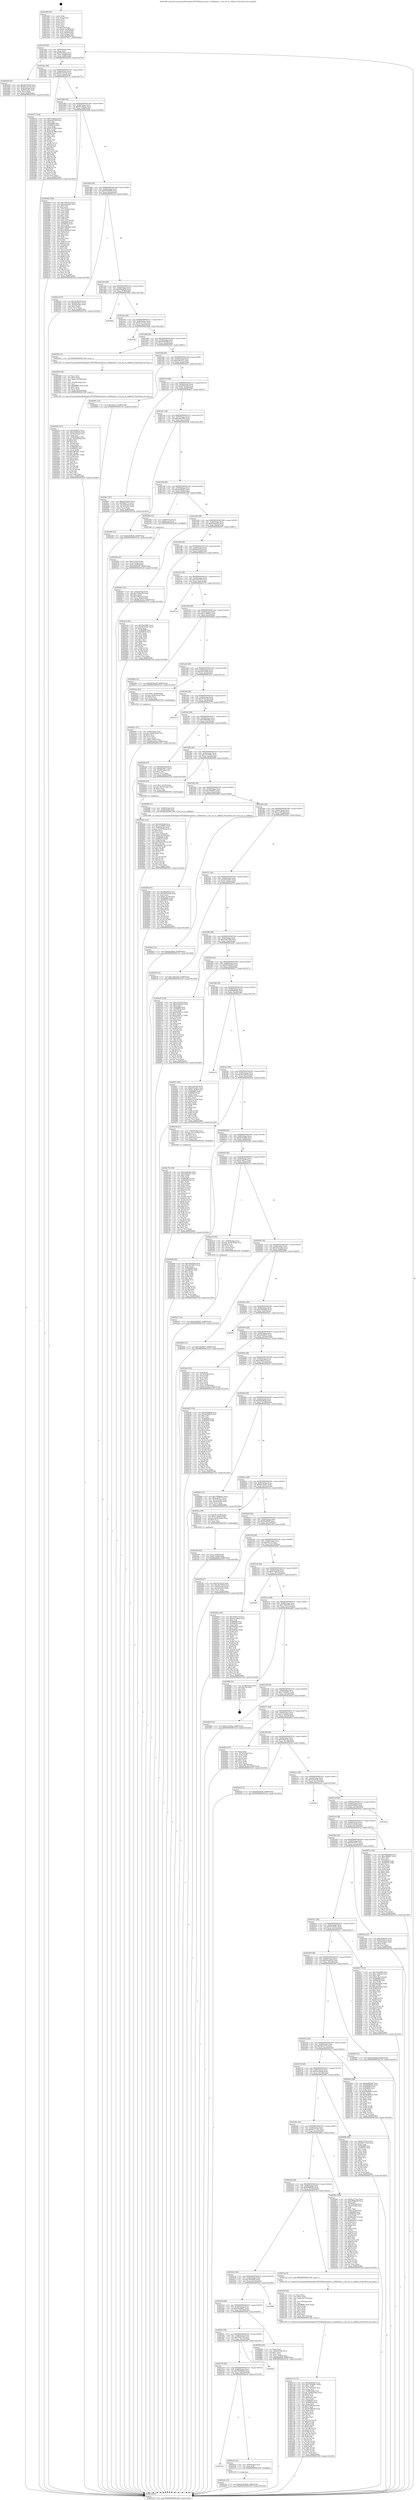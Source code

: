 digraph "0x401d00" {
  label = "0x401d00 (/mnt/c/Users/mathe/Desktop/tcc/POCII/binaries/extr_curllibmulti.c_Curl_set_in_callback_Final-ollvm.out::main(0))"
  labelloc = "t"
  node[shape=record]

  Entry [label="",width=0.3,height=0.3,shape=circle,fillcolor=black,style=filled]
  "0x401d2f" [label="{
     0x401d2f [29]\l
     | [instrs]\l
     &nbsp;&nbsp;0x401d2f \<+3\>: mov -0x80(%rbp),%eax\l
     &nbsp;&nbsp;0x401d32 \<+2\>: mov %eax,%ecx\l
     &nbsp;&nbsp;0x401d34 \<+6\>: sub $0x86cda3aa,%ecx\l
     &nbsp;&nbsp;0x401d3a \<+6\>: mov %eax,-0x84(%rbp)\l
     &nbsp;&nbsp;0x401d40 \<+6\>: mov %ecx,-0x88(%rbp)\l
     &nbsp;&nbsp;0x401d46 \<+6\>: je 0000000000402456 \<main+0x756\>\l
  }"]
  "0x402456" [label="{
     0x402456 [27]\l
     | [instrs]\l
     &nbsp;&nbsp;0x402456 \<+5\>: mov $0xdb16c650,%eax\l
     &nbsp;&nbsp;0x40245b \<+5\>: mov $0x90133130,%ecx\l
     &nbsp;&nbsp;0x402460 \<+3\>: mov -0x6c(%rbp),%edx\l
     &nbsp;&nbsp;0x402463 \<+3\>: cmp -0x68(%rbp),%edx\l
     &nbsp;&nbsp;0x402466 \<+3\>: cmovl %ecx,%eax\l
     &nbsp;&nbsp;0x402469 \<+3\>: mov %eax,-0x80(%rbp)\l
     &nbsp;&nbsp;0x40246c \<+5\>: jmp 0000000000403120 \<main+0x1420\>\l
  }"]
  "0x401d4c" [label="{
     0x401d4c [28]\l
     | [instrs]\l
     &nbsp;&nbsp;0x401d4c \<+5\>: jmp 0000000000401d51 \<main+0x51\>\l
     &nbsp;&nbsp;0x401d51 \<+6\>: mov -0x84(%rbp),%eax\l
     &nbsp;&nbsp;0x401d57 \<+5\>: sub $0x90133130,%eax\l
     &nbsp;&nbsp;0x401d5c \<+6\>: mov %eax,-0x8c(%rbp)\l
     &nbsp;&nbsp;0x401d62 \<+6\>: je 0000000000402471 \<main+0x771\>\l
  }"]
  Exit [label="",width=0.3,height=0.3,shape=circle,fillcolor=black,style=filled,peripheries=2]
  "0x402471" [label="{
     0x402471 [144]\l
     | [instrs]\l
     &nbsp;&nbsp;0x402471 \<+5\>: mov $0x6744b22,%eax\l
     &nbsp;&nbsp;0x402476 \<+5\>: mov $0xa0ef358f,%ecx\l
     &nbsp;&nbsp;0x40247b \<+2\>: mov $0x1,%dl\l
     &nbsp;&nbsp;0x40247d \<+7\>: mov 0x406068,%esi\l
     &nbsp;&nbsp;0x402484 \<+7\>: mov 0x406054,%edi\l
     &nbsp;&nbsp;0x40248b \<+3\>: mov %esi,%r8d\l
     &nbsp;&nbsp;0x40248e \<+7\>: add $0xf1313995,%r8d\l
     &nbsp;&nbsp;0x402495 \<+4\>: sub $0x1,%r8d\l
     &nbsp;&nbsp;0x402499 \<+7\>: sub $0xf1313995,%r8d\l
     &nbsp;&nbsp;0x4024a0 \<+4\>: imul %r8d,%esi\l
     &nbsp;&nbsp;0x4024a4 \<+3\>: and $0x1,%esi\l
     &nbsp;&nbsp;0x4024a7 \<+3\>: cmp $0x0,%esi\l
     &nbsp;&nbsp;0x4024aa \<+4\>: sete %r9b\l
     &nbsp;&nbsp;0x4024ae \<+3\>: cmp $0xa,%edi\l
     &nbsp;&nbsp;0x4024b1 \<+4\>: setl %r10b\l
     &nbsp;&nbsp;0x4024b5 \<+3\>: mov %r9b,%r11b\l
     &nbsp;&nbsp;0x4024b8 \<+4\>: xor $0xff,%r11b\l
     &nbsp;&nbsp;0x4024bc \<+3\>: mov %r10b,%bl\l
     &nbsp;&nbsp;0x4024bf \<+3\>: xor $0xff,%bl\l
     &nbsp;&nbsp;0x4024c2 \<+3\>: xor $0x0,%dl\l
     &nbsp;&nbsp;0x4024c5 \<+3\>: mov %r11b,%r14b\l
     &nbsp;&nbsp;0x4024c8 \<+4\>: and $0x0,%r14b\l
     &nbsp;&nbsp;0x4024cc \<+3\>: and %dl,%r9b\l
     &nbsp;&nbsp;0x4024cf \<+3\>: mov %bl,%r15b\l
     &nbsp;&nbsp;0x4024d2 \<+4\>: and $0x0,%r15b\l
     &nbsp;&nbsp;0x4024d6 \<+3\>: and %dl,%r10b\l
     &nbsp;&nbsp;0x4024d9 \<+3\>: or %r9b,%r14b\l
     &nbsp;&nbsp;0x4024dc \<+3\>: or %r10b,%r15b\l
     &nbsp;&nbsp;0x4024df \<+3\>: xor %r15b,%r14b\l
     &nbsp;&nbsp;0x4024e2 \<+3\>: or %bl,%r11b\l
     &nbsp;&nbsp;0x4024e5 \<+4\>: xor $0xff,%r11b\l
     &nbsp;&nbsp;0x4024e9 \<+3\>: or $0x0,%dl\l
     &nbsp;&nbsp;0x4024ec \<+3\>: and %dl,%r11b\l
     &nbsp;&nbsp;0x4024ef \<+3\>: or %r11b,%r14b\l
     &nbsp;&nbsp;0x4024f2 \<+4\>: test $0x1,%r14b\l
     &nbsp;&nbsp;0x4024f6 \<+3\>: cmovne %ecx,%eax\l
     &nbsp;&nbsp;0x4024f9 \<+3\>: mov %eax,-0x80(%rbp)\l
     &nbsp;&nbsp;0x4024fc \<+5\>: jmp 0000000000403120 \<main+0x1420\>\l
  }"]
  "0x401d68" [label="{
     0x401d68 [28]\l
     | [instrs]\l
     &nbsp;&nbsp;0x401d68 \<+5\>: jmp 0000000000401d6d \<main+0x6d\>\l
     &nbsp;&nbsp;0x401d6d \<+6\>: mov -0x84(%rbp),%eax\l
     &nbsp;&nbsp;0x401d73 \<+5\>: sub $0x93c1683a,%eax\l
     &nbsp;&nbsp;0x401d78 \<+6\>: mov %eax,-0x90(%rbp)\l
     &nbsp;&nbsp;0x401d7e \<+6\>: je 0000000000402d9d \<main+0x109d\>\l
  }"]
  "0x402e5e" [label="{
     0x402e5e [12]\l
     | [instrs]\l
     &nbsp;&nbsp;0x402e5e \<+7\>: movl $0xd33b7466,-0x80(%rbp)\l
     &nbsp;&nbsp;0x402e65 \<+5\>: jmp 0000000000403120 \<main+0x1420\>\l
  }"]
  "0x402d9d" [label="{
     0x402d9d [169]\l
     | [instrs]\l
     &nbsp;&nbsp;0x402d9d \<+5\>: mov $0x79567c5f,%eax\l
     &nbsp;&nbsp;0x402da2 \<+5\>: mov $0xaa6e294c,%ecx\l
     &nbsp;&nbsp;0x402da7 \<+2\>: mov $0x1,%dl\l
     &nbsp;&nbsp;0x402da9 \<+2\>: xor %esi,%esi\l
     &nbsp;&nbsp;0x402dab \<+3\>: mov -0x7c(%rbp),%edi\l
     &nbsp;&nbsp;0x402dae \<+3\>: mov %esi,%r8d\l
     &nbsp;&nbsp;0x402db1 \<+3\>: sub %edi,%r8d\l
     &nbsp;&nbsp;0x402db4 \<+2\>: mov %esi,%edi\l
     &nbsp;&nbsp;0x402db6 \<+3\>: sub $0x1,%edi\l
     &nbsp;&nbsp;0x402db9 \<+3\>: add %edi,%r8d\l
     &nbsp;&nbsp;0x402dbc \<+3\>: sub %r8d,%esi\l
     &nbsp;&nbsp;0x402dbf \<+3\>: mov %esi,-0x7c(%rbp)\l
     &nbsp;&nbsp;0x402dc2 \<+7\>: mov 0x406068,%esi\l
     &nbsp;&nbsp;0x402dc9 \<+7\>: mov 0x406054,%edi\l
     &nbsp;&nbsp;0x402dd0 \<+3\>: mov %esi,%r8d\l
     &nbsp;&nbsp;0x402dd3 \<+7\>: add $0xe768e9e6,%r8d\l
     &nbsp;&nbsp;0x402dda \<+4\>: sub $0x1,%r8d\l
     &nbsp;&nbsp;0x402dde \<+7\>: sub $0xe768e9e6,%r8d\l
     &nbsp;&nbsp;0x402de5 \<+4\>: imul %r8d,%esi\l
     &nbsp;&nbsp;0x402de9 \<+3\>: and $0x1,%esi\l
     &nbsp;&nbsp;0x402dec \<+3\>: cmp $0x0,%esi\l
     &nbsp;&nbsp;0x402def \<+4\>: sete %r9b\l
     &nbsp;&nbsp;0x402df3 \<+3\>: cmp $0xa,%edi\l
     &nbsp;&nbsp;0x402df6 \<+4\>: setl %r10b\l
     &nbsp;&nbsp;0x402dfa \<+3\>: mov %r9b,%r11b\l
     &nbsp;&nbsp;0x402dfd \<+4\>: xor $0xff,%r11b\l
     &nbsp;&nbsp;0x402e01 \<+3\>: mov %r10b,%bl\l
     &nbsp;&nbsp;0x402e04 \<+3\>: xor $0xff,%bl\l
     &nbsp;&nbsp;0x402e07 \<+3\>: xor $0x1,%dl\l
     &nbsp;&nbsp;0x402e0a \<+3\>: mov %r11b,%r14b\l
     &nbsp;&nbsp;0x402e0d \<+4\>: and $0xff,%r14b\l
     &nbsp;&nbsp;0x402e11 \<+3\>: and %dl,%r9b\l
     &nbsp;&nbsp;0x402e14 \<+3\>: mov %bl,%r15b\l
     &nbsp;&nbsp;0x402e17 \<+4\>: and $0xff,%r15b\l
     &nbsp;&nbsp;0x402e1b \<+3\>: and %dl,%r10b\l
     &nbsp;&nbsp;0x402e1e \<+3\>: or %r9b,%r14b\l
     &nbsp;&nbsp;0x402e21 \<+3\>: or %r10b,%r15b\l
     &nbsp;&nbsp;0x402e24 \<+3\>: xor %r15b,%r14b\l
     &nbsp;&nbsp;0x402e27 \<+3\>: or %bl,%r11b\l
     &nbsp;&nbsp;0x402e2a \<+4\>: xor $0xff,%r11b\l
     &nbsp;&nbsp;0x402e2e \<+3\>: or $0x1,%dl\l
     &nbsp;&nbsp;0x402e31 \<+3\>: and %dl,%r11b\l
     &nbsp;&nbsp;0x402e34 \<+3\>: or %r11b,%r14b\l
     &nbsp;&nbsp;0x402e37 \<+4\>: test $0x1,%r14b\l
     &nbsp;&nbsp;0x402e3b \<+3\>: cmovne %ecx,%eax\l
     &nbsp;&nbsp;0x402e3e \<+3\>: mov %eax,-0x80(%rbp)\l
     &nbsp;&nbsp;0x402e41 \<+5\>: jmp 0000000000403120 \<main+0x1420\>\l
  }"]
  "0x401d84" [label="{
     0x401d84 [28]\l
     | [instrs]\l
     &nbsp;&nbsp;0x401d84 \<+5\>: jmp 0000000000401d89 \<main+0x89\>\l
     &nbsp;&nbsp;0x401d89 \<+6\>: mov -0x84(%rbp),%eax\l
     &nbsp;&nbsp;0x401d8f \<+5\>: sub $0x94282095,%eax\l
     &nbsp;&nbsp;0x401d94 \<+6\>: mov %eax,-0x94(%rbp)\l
     &nbsp;&nbsp;0x401d9a \<+6\>: je 00000000004023af \<main+0x6af\>\l
  }"]
  "0x402334" [label="{
     0x402334\l
  }", style=dashed]
  "0x4023af" [label="{
     0x4023af [27]\l
     | [instrs]\l
     &nbsp;&nbsp;0x4023af \<+5\>: mov $0x7be2b479,%eax\l
     &nbsp;&nbsp;0x4023b4 \<+5\>: mov $0xf4a78eb7,%ecx\l
     &nbsp;&nbsp;0x4023b9 \<+3\>: mov -0x30(%rbp),%edx\l
     &nbsp;&nbsp;0x4023bc \<+3\>: cmp $0x0,%edx\l
     &nbsp;&nbsp;0x4023bf \<+3\>: cmove %ecx,%eax\l
     &nbsp;&nbsp;0x4023c2 \<+3\>: mov %eax,-0x80(%rbp)\l
     &nbsp;&nbsp;0x4023c5 \<+5\>: jmp 0000000000403120 \<main+0x1420\>\l
  }"]
  "0x401da0" [label="{
     0x401da0 [28]\l
     | [instrs]\l
     &nbsp;&nbsp;0x401da0 \<+5\>: jmp 0000000000401da5 \<main+0xa5\>\l
     &nbsp;&nbsp;0x401da5 \<+6\>: mov -0x84(%rbp),%eax\l
     &nbsp;&nbsp;0x401dab \<+5\>: sub $0x99baf652,%eax\l
     &nbsp;&nbsp;0x401db0 \<+6\>: mov %eax,-0x98(%rbp)\l
     &nbsp;&nbsp;0x401db6 \<+6\>: je 000000000040308e \<main+0x138e\>\l
  }"]
  "0x402e52" [label="{
     0x402e52 [12]\l
     | [instrs]\l
     &nbsp;&nbsp;0x402e52 \<+4\>: mov -0x60(%rbp),%rax\l
     &nbsp;&nbsp;0x402e56 \<+3\>: mov %rax,%rdi\l
     &nbsp;&nbsp;0x402e59 \<+5\>: call 0000000000401030 \<free@plt\>\l
     | [calls]\l
     &nbsp;&nbsp;0x401030 \{1\} (unknown)\l
  }"]
  "0x40308e" [label="{
     0x40308e\l
  }", style=dashed]
  "0x401dbc" [label="{
     0x401dbc [28]\l
     | [instrs]\l
     &nbsp;&nbsp;0x401dbc \<+5\>: jmp 0000000000401dc1 \<main+0xc1\>\l
     &nbsp;&nbsp;0x401dc1 \<+6\>: mov -0x84(%rbp),%eax\l
     &nbsp;&nbsp;0x401dc7 \<+5\>: sub $0x9c1273ca,%eax\l
     &nbsp;&nbsp;0x401dcc \<+6\>: mov %eax,-0x9c(%rbp)\l
     &nbsp;&nbsp;0x401dd2 \<+6\>: je 00000000004030ad \<main+0x13ad\>\l
  }"]
  "0x402318" [label="{
     0x402318 [28]\l
     | [instrs]\l
     &nbsp;&nbsp;0x402318 \<+5\>: jmp 000000000040231d \<main+0x61d\>\l
     &nbsp;&nbsp;0x40231d \<+6\>: mov -0x84(%rbp),%eax\l
     &nbsp;&nbsp;0x402323 \<+5\>: sub $0x7b09beb3,%eax\l
     &nbsp;&nbsp;0x402328 \<+6\>: mov %eax,-0x160(%rbp)\l
     &nbsp;&nbsp;0x40232e \<+6\>: je 0000000000402e52 \<main+0x1152\>\l
  }"]
  "0x4030ad" [label="{
     0x4030ad\l
  }", style=dashed]
  "0x401dd8" [label="{
     0x401dd8 [28]\l
     | [instrs]\l
     &nbsp;&nbsp;0x401dd8 \<+5\>: jmp 0000000000401ddd \<main+0xdd\>\l
     &nbsp;&nbsp;0x401ddd \<+6\>: mov -0x84(%rbp),%eax\l
     &nbsp;&nbsp;0x401de3 \<+5\>: sub $0xa0ef358f,%eax\l
     &nbsp;&nbsp;0x401de8 \<+6\>: mov %eax,-0xa0(%rbp)\l
     &nbsp;&nbsp;0x401dee \<+6\>: je 0000000000402501 \<main+0x801\>\l
  }"]
  "0x4030f3" [label="{
     0x4030f3\l
  }", style=dashed]
  "0x402501" [label="{
     0x402501 [5]\l
     | [instrs]\l
     &nbsp;&nbsp;0x402501 \<+5\>: call 0000000000401160 \<next_i\>\l
     | [calls]\l
     &nbsp;&nbsp;0x401160 \{1\} (/mnt/c/Users/mathe/Desktop/tcc/POCII/binaries/extr_curllibmulti.c_Curl_set_in_callback_Final-ollvm.out::next_i)\l
  }"]
  "0x401df4" [label="{
     0x401df4 [28]\l
     | [instrs]\l
     &nbsp;&nbsp;0x401df4 \<+5\>: jmp 0000000000401df9 \<main+0xf9\>\l
     &nbsp;&nbsp;0x401df9 \<+6\>: mov -0x84(%rbp),%eax\l
     &nbsp;&nbsp;0x401dff \<+5\>: sub $0xa2d81421,%eax\l
     &nbsp;&nbsp;0x401e04 \<+6\>: mov %eax,-0xa4(%rbp)\l
     &nbsp;&nbsp;0x401e0a \<+6\>: je 0000000000402d01 \<main+0x1001\>\l
  }"]
  "0x402c76" [label="{
     0x402c76 [139]\l
     | [instrs]\l
     &nbsp;&nbsp;0x402c76 \<+5\>: mov $0xe4244bfd,%edx\l
     &nbsp;&nbsp;0x402c7b \<+5\>: mov $0xa2d81421,%esi\l
     &nbsp;&nbsp;0x402c80 \<+3\>: mov $0x1,%r8b\l
     &nbsp;&nbsp;0x402c83 \<+3\>: xor %r9d,%r9d\l
     &nbsp;&nbsp;0x402c86 \<+8\>: mov 0x406068,%r10d\l
     &nbsp;&nbsp;0x402c8e \<+8\>: mov 0x406054,%r11d\l
     &nbsp;&nbsp;0x402c96 \<+4\>: sub $0x1,%r9d\l
     &nbsp;&nbsp;0x402c9a \<+3\>: mov %r10d,%ebx\l
     &nbsp;&nbsp;0x402c9d \<+3\>: add %r9d,%ebx\l
     &nbsp;&nbsp;0x402ca0 \<+4\>: imul %ebx,%r10d\l
     &nbsp;&nbsp;0x402ca4 \<+4\>: and $0x1,%r10d\l
     &nbsp;&nbsp;0x402ca8 \<+4\>: cmp $0x0,%r10d\l
     &nbsp;&nbsp;0x402cac \<+4\>: sete %r14b\l
     &nbsp;&nbsp;0x402cb0 \<+4\>: cmp $0xa,%r11d\l
     &nbsp;&nbsp;0x402cb4 \<+4\>: setl %r15b\l
     &nbsp;&nbsp;0x402cb8 \<+3\>: mov %r14b,%r12b\l
     &nbsp;&nbsp;0x402cbb \<+4\>: xor $0xff,%r12b\l
     &nbsp;&nbsp;0x402cbf \<+3\>: mov %r15b,%r13b\l
     &nbsp;&nbsp;0x402cc2 \<+4\>: xor $0xff,%r13b\l
     &nbsp;&nbsp;0x402cc6 \<+4\>: xor $0x0,%r8b\l
     &nbsp;&nbsp;0x402cca \<+3\>: mov %r12b,%al\l
     &nbsp;&nbsp;0x402ccd \<+2\>: and $0x0,%al\l
     &nbsp;&nbsp;0x402ccf \<+3\>: and %r8b,%r14b\l
     &nbsp;&nbsp;0x402cd2 \<+3\>: mov %r13b,%cl\l
     &nbsp;&nbsp;0x402cd5 \<+3\>: and $0x0,%cl\l
     &nbsp;&nbsp;0x402cd8 \<+3\>: and %r8b,%r15b\l
     &nbsp;&nbsp;0x402cdb \<+3\>: or %r14b,%al\l
     &nbsp;&nbsp;0x402cde \<+3\>: or %r15b,%cl\l
     &nbsp;&nbsp;0x402ce1 \<+2\>: xor %cl,%al\l
     &nbsp;&nbsp;0x402ce3 \<+3\>: or %r13b,%r12b\l
     &nbsp;&nbsp;0x402ce6 \<+4\>: xor $0xff,%r12b\l
     &nbsp;&nbsp;0x402cea \<+4\>: or $0x0,%r8b\l
     &nbsp;&nbsp;0x402cee \<+3\>: and %r8b,%r12b\l
     &nbsp;&nbsp;0x402cf1 \<+3\>: or %r12b,%al\l
     &nbsp;&nbsp;0x402cf4 \<+2\>: test $0x1,%al\l
     &nbsp;&nbsp;0x402cf6 \<+3\>: cmovne %esi,%edx\l
     &nbsp;&nbsp;0x402cf9 \<+3\>: mov %edx,-0x80(%rbp)\l
     &nbsp;&nbsp;0x402cfc \<+5\>: jmp 0000000000403120 \<main+0x1420\>\l
  }"]
  "0x402d01" [label="{
     0x402d01 [12]\l
     | [instrs]\l
     &nbsp;&nbsp;0x402d01 \<+7\>: movl $0x162cc5,-0x80(%rbp)\l
     &nbsp;&nbsp;0x402d08 \<+5\>: jmp 0000000000403120 \<main+0x1420\>\l
  }"]
  "0x401e10" [label="{
     0x401e10 [28]\l
     | [instrs]\l
     &nbsp;&nbsp;0x401e10 \<+5\>: jmp 0000000000401e15 \<main+0x115\>\l
     &nbsp;&nbsp;0x401e15 \<+6\>: mov -0x84(%rbp),%eax\l
     &nbsp;&nbsp;0x401e1b \<+5\>: sub $0xa876ca00,%eax\l
     &nbsp;&nbsp;0x401e20 \<+6\>: mov %eax,-0xa8(%rbp)\l
     &nbsp;&nbsp;0x401e26 \<+6\>: je 00000000004026c7 \<main+0x9c7\>\l
  }"]
  "0x402a97" [label="{
     0x402a97 [12]\l
     | [instrs]\l
     &nbsp;&nbsp;0x402a97 \<+7\>: movl $0xee02db57,-0x80(%rbp)\l
     &nbsp;&nbsp;0x402a9e \<+5\>: jmp 0000000000403120 \<main+0x1420\>\l
  }"]
  "0x4026c7" [label="{
     0x4026c7 [27]\l
     | [instrs]\l
     &nbsp;&nbsp;0x4026c7 \<+5\>: mov $0xe232229e,%eax\l
     &nbsp;&nbsp;0x4026cc \<+5\>: mov $0x5bfca71a,%ecx\l
     &nbsp;&nbsp;0x4026d1 \<+3\>: mov -0x74(%rbp),%edx\l
     &nbsp;&nbsp;0x4026d4 \<+3\>: cmp -0x70(%rbp),%edx\l
     &nbsp;&nbsp;0x4026d7 \<+3\>: cmovl %ecx,%eax\l
     &nbsp;&nbsp;0x4026da \<+3\>: mov %eax,-0x80(%rbp)\l
     &nbsp;&nbsp;0x4026dd \<+5\>: jmp 0000000000403120 \<main+0x1420\>\l
  }"]
  "0x401e2c" [label="{
     0x401e2c [28]\l
     | [instrs]\l
     &nbsp;&nbsp;0x401e2c \<+5\>: jmp 0000000000401e31 \<main+0x131\>\l
     &nbsp;&nbsp;0x401e31 \<+6\>: mov -0x84(%rbp),%eax\l
     &nbsp;&nbsp;0x401e37 \<+5\>: sub $0xaa6e294c,%eax\l
     &nbsp;&nbsp;0x401e3c \<+6\>: mov %eax,-0xac(%rbp)\l
     &nbsp;&nbsp;0x401e42 \<+6\>: je 0000000000402e46 \<main+0x1146\>\l
  }"]
  "0x402904" [label="{
     0x402904 [91]\l
     | [instrs]\l
     &nbsp;&nbsp;0x402904 \<+5\>: mov $0x99baf652,%esi\l
     &nbsp;&nbsp;0x402909 \<+5\>: mov $0x583ade2d,%eax\l
     &nbsp;&nbsp;0x40290e \<+2\>: xor %ecx,%ecx\l
     &nbsp;&nbsp;0x402910 \<+7\>: movl $0x0,-0x78(%rbp)\l
     &nbsp;&nbsp;0x402917 \<+7\>: mov 0x406068,%edx\l
     &nbsp;&nbsp;0x40291e \<+8\>: mov 0x406054,%r8d\l
     &nbsp;&nbsp;0x402926 \<+3\>: sub $0x1,%ecx\l
     &nbsp;&nbsp;0x402929 \<+3\>: mov %edx,%r9d\l
     &nbsp;&nbsp;0x40292c \<+3\>: add %ecx,%r9d\l
     &nbsp;&nbsp;0x40292f \<+4\>: imul %r9d,%edx\l
     &nbsp;&nbsp;0x402933 \<+3\>: and $0x1,%edx\l
     &nbsp;&nbsp;0x402936 \<+3\>: cmp $0x0,%edx\l
     &nbsp;&nbsp;0x402939 \<+4\>: sete %r10b\l
     &nbsp;&nbsp;0x40293d \<+4\>: cmp $0xa,%r8d\l
     &nbsp;&nbsp;0x402941 \<+4\>: setl %r11b\l
     &nbsp;&nbsp;0x402945 \<+3\>: mov %r10b,%bl\l
     &nbsp;&nbsp;0x402948 \<+3\>: and %r11b,%bl\l
     &nbsp;&nbsp;0x40294b \<+3\>: xor %r11b,%r10b\l
     &nbsp;&nbsp;0x40294e \<+3\>: or %r10b,%bl\l
     &nbsp;&nbsp;0x402951 \<+3\>: test $0x1,%bl\l
     &nbsp;&nbsp;0x402954 \<+3\>: cmovne %eax,%esi\l
     &nbsp;&nbsp;0x402957 \<+3\>: mov %esi,-0x80(%rbp)\l
     &nbsp;&nbsp;0x40295a \<+5\>: jmp 0000000000403120 \<main+0x1420\>\l
  }"]
  "0x402e46" [label="{
     0x402e46 [12]\l
     | [instrs]\l
     &nbsp;&nbsp;0x402e46 \<+7\>: movl $0xf2dc9b3b,-0x80(%rbp)\l
     &nbsp;&nbsp;0x402e4d \<+5\>: jmp 0000000000403120 \<main+0x1420\>\l
  }"]
  "0x401e48" [label="{
     0x401e48 [28]\l
     | [instrs]\l
     &nbsp;&nbsp;0x401e48 \<+5\>: jmp 0000000000401e4d \<main+0x14d\>\l
     &nbsp;&nbsp;0x401e4d \<+6\>: mov -0x84(%rbp),%eax\l
     &nbsp;&nbsp;0x401e53 \<+5\>: sub $0xad3f6d37,%eax\l
     &nbsp;&nbsp;0x401e58 \<+6\>: mov %eax,-0xb0(%rbp)\l
     &nbsp;&nbsp;0x401e5e \<+6\>: je 000000000040238d \<main+0x68d\>\l
  }"]
  "0x4022fc" [label="{
     0x4022fc [28]\l
     | [instrs]\l
     &nbsp;&nbsp;0x4022fc \<+5\>: jmp 0000000000402301 \<main+0x601\>\l
     &nbsp;&nbsp;0x402301 \<+6\>: mov -0x84(%rbp),%eax\l
     &nbsp;&nbsp;0x402307 \<+5\>: sub $0x79567c5f,%eax\l
     &nbsp;&nbsp;0x40230c \<+6\>: mov %eax,-0x15c(%rbp)\l
     &nbsp;&nbsp;0x402312 \<+6\>: je 00000000004030f3 \<main+0x13f3\>\l
  }"]
  "0x40238d" [label="{
     0x40238d [13]\l
     | [instrs]\l
     &nbsp;&nbsp;0x40238d \<+4\>: mov -0x48(%rbp),%rax\l
     &nbsp;&nbsp;0x402391 \<+4\>: mov 0x8(%rax),%rdi\l
     &nbsp;&nbsp;0x402395 \<+5\>: call 0000000000401060 \<atoi@plt\>\l
     | [calls]\l
     &nbsp;&nbsp;0x401060 \{1\} (unknown)\l
  }"]
  "0x401e64" [label="{
     0x401e64 [28]\l
     | [instrs]\l
     &nbsp;&nbsp;0x401e64 \<+5\>: jmp 0000000000401e69 \<main+0x169\>\l
     &nbsp;&nbsp;0x401e69 \<+6\>: mov -0x84(%rbp),%eax\l
     &nbsp;&nbsp;0x401e6f \<+5\>: sub $0xb9ebe650,%eax\l
     &nbsp;&nbsp;0x401e74 \<+6\>: mov %eax,-0xb4(%rbp)\l
     &nbsp;&nbsp;0x401e7a \<+6\>: je 00000000004025b7 \<main+0x8b7\>\l
  }"]
  "0x402859" [label="{
     0x402859 [25]\l
     | [instrs]\l
     &nbsp;&nbsp;0x402859 \<+2\>: xor %eax,%eax\l
     &nbsp;&nbsp;0x40285b \<+3\>: mov -0x64(%rbp),%ecx\l
     &nbsp;&nbsp;0x40285e \<+3\>: sub $0x1,%eax\l
     &nbsp;&nbsp;0x402861 \<+2\>: sub %eax,%ecx\l
     &nbsp;&nbsp;0x402863 \<+3\>: mov %ecx,-0x64(%rbp)\l
     &nbsp;&nbsp;0x402866 \<+7\>: movl $0xf8aaf648,-0x80(%rbp)\l
     &nbsp;&nbsp;0x40286d \<+5\>: jmp 0000000000403120 \<main+0x1420\>\l
  }"]
  "0x4025b7" [label="{
     0x4025b7 [31]\l
     | [instrs]\l
     &nbsp;&nbsp;0x4025b7 \<+3\>: mov -0x6c(%rbp),%eax\l
     &nbsp;&nbsp;0x4025ba \<+5\>: add $0x758faa54,%eax\l
     &nbsp;&nbsp;0x4025bf \<+3\>: add $0x1,%eax\l
     &nbsp;&nbsp;0x4025c2 \<+5\>: sub $0x758faa54,%eax\l
     &nbsp;&nbsp;0x4025c7 \<+3\>: mov %eax,-0x6c(%rbp)\l
     &nbsp;&nbsp;0x4025ca \<+7\>: movl $0x86cda3aa,-0x80(%rbp)\l
     &nbsp;&nbsp;0x4025d1 \<+5\>: jmp 0000000000403120 \<main+0x1420\>\l
  }"]
  "0x401e80" [label="{
     0x401e80 [28]\l
     | [instrs]\l
     &nbsp;&nbsp;0x401e80 \<+5\>: jmp 0000000000401e85 \<main+0x185\>\l
     &nbsp;&nbsp;0x401e85 \<+6\>: mov -0x84(%rbp),%eax\l
     &nbsp;&nbsp;0x401e8b \<+5\>: sub $0xbbde35cf,%eax\l
     &nbsp;&nbsp;0x401e90 \<+6\>: mov %eax,-0xb8(%rbp)\l
     &nbsp;&nbsp;0x401e96 \<+6\>: je 0000000000402ac4 \<main+0xdc4\>\l
  }"]
  "0x4022e0" [label="{
     0x4022e0 [28]\l
     | [instrs]\l
     &nbsp;&nbsp;0x4022e0 \<+5\>: jmp 00000000004022e5 \<main+0x5e5\>\l
     &nbsp;&nbsp;0x4022e5 \<+6\>: mov -0x84(%rbp),%eax\l
     &nbsp;&nbsp;0x4022eb \<+5\>: sub $0x78af0837,%eax\l
     &nbsp;&nbsp;0x4022f0 \<+6\>: mov %eax,-0x158(%rbp)\l
     &nbsp;&nbsp;0x4022f6 \<+6\>: je 0000000000402859 \<main+0xb59\>\l
  }"]
  "0x402ac4" [label="{
     0x402ac4 [83]\l
     | [instrs]\l
     &nbsp;&nbsp;0x402ac4 \<+5\>: mov $0x76e25f85,%eax\l
     &nbsp;&nbsp;0x402ac9 \<+5\>: mov $0x54c3552c,%ecx\l
     &nbsp;&nbsp;0x402ace \<+2\>: xor %edx,%edx\l
     &nbsp;&nbsp;0x402ad0 \<+7\>: mov 0x406068,%esi\l
     &nbsp;&nbsp;0x402ad7 \<+7\>: mov 0x406054,%edi\l
     &nbsp;&nbsp;0x402ade \<+3\>: sub $0x1,%edx\l
     &nbsp;&nbsp;0x402ae1 \<+3\>: mov %esi,%r8d\l
     &nbsp;&nbsp;0x402ae4 \<+3\>: add %edx,%r8d\l
     &nbsp;&nbsp;0x402ae7 \<+4\>: imul %r8d,%esi\l
     &nbsp;&nbsp;0x402aeb \<+3\>: and $0x1,%esi\l
     &nbsp;&nbsp;0x402aee \<+3\>: cmp $0x0,%esi\l
     &nbsp;&nbsp;0x402af1 \<+4\>: sete %r9b\l
     &nbsp;&nbsp;0x402af5 \<+3\>: cmp $0xa,%edi\l
     &nbsp;&nbsp;0x402af8 \<+4\>: setl %r10b\l
     &nbsp;&nbsp;0x402afc \<+3\>: mov %r9b,%r11b\l
     &nbsp;&nbsp;0x402aff \<+3\>: and %r10b,%r11b\l
     &nbsp;&nbsp;0x402b02 \<+3\>: xor %r10b,%r9b\l
     &nbsp;&nbsp;0x402b05 \<+3\>: or %r9b,%r11b\l
     &nbsp;&nbsp;0x402b08 \<+4\>: test $0x1,%r11b\l
     &nbsp;&nbsp;0x402b0c \<+3\>: cmovne %ecx,%eax\l
     &nbsp;&nbsp;0x402b0f \<+3\>: mov %eax,-0x80(%rbp)\l
     &nbsp;&nbsp;0x402b12 \<+5\>: jmp 0000000000403120 \<main+0x1420\>\l
  }"]
  "0x401e9c" [label="{
     0x401e9c [28]\l
     | [instrs]\l
     &nbsp;&nbsp;0x401e9c \<+5\>: jmp 0000000000401ea1 \<main+0x1a1\>\l
     &nbsp;&nbsp;0x401ea1 \<+6\>: mov -0x84(%rbp),%eax\l
     &nbsp;&nbsp;0x401ea7 \<+5\>: sub $0xc1447d1f,%eax\l
     &nbsp;&nbsp;0x401eac \<+6\>: mov %eax,-0xbc(%rbp)\l
     &nbsp;&nbsp;0x401eb2 \<+6\>: je 0000000000403112 \<main+0x1412\>\l
  }"]
  "0x4030b9" [label="{
     0x4030b9\l
  }", style=dashed]
  "0x403112" [label="{
     0x403112\l
  }", style=dashed]
  "0x401eb8" [label="{
     0x401eb8 [28]\l
     | [instrs]\l
     &nbsp;&nbsp;0x401eb8 \<+5\>: jmp 0000000000401ebd \<main+0x1bd\>\l
     &nbsp;&nbsp;0x401ebd \<+6\>: mov -0x84(%rbp),%eax\l
     &nbsp;&nbsp;0x401ec3 \<+5\>: sub $0xc1c90691,%eax\l
     &nbsp;&nbsp;0x401ec8 \<+6\>: mov %eax,-0xc0(%rbp)\l
     &nbsp;&nbsp;0x401ece \<+6\>: je 00000000004026bb \<main+0x9bb\>\l
  }"]
  "0x402773" [label="{
     0x402773 [173]\l
     | [instrs]\l
     &nbsp;&nbsp;0x402773 \<+5\>: mov $0x4e995df1,%ecx\l
     &nbsp;&nbsp;0x402778 \<+5\>: mov $0x1765d461,%edx\l
     &nbsp;&nbsp;0x40277d \<+3\>: mov $0x1,%r8b\l
     &nbsp;&nbsp;0x402780 \<+6\>: mov -0x174(%rbp),%esi\l
     &nbsp;&nbsp;0x402786 \<+3\>: imul %eax,%esi\l
     &nbsp;&nbsp;0x402789 \<+4\>: mov -0x60(%rbp),%r9\l
     &nbsp;&nbsp;0x40278d \<+4\>: movslq -0x64(%rbp),%r10\l
     &nbsp;&nbsp;0x402791 \<+4\>: shl $0x4,%r10\l
     &nbsp;&nbsp;0x402795 \<+3\>: add %r10,%r9\l
     &nbsp;&nbsp;0x402798 \<+4\>: mov 0x8(%r9),%r9\l
     &nbsp;&nbsp;0x40279c \<+3\>: mov %esi,(%r9)\l
     &nbsp;&nbsp;0x40279f \<+7\>: mov 0x406068,%eax\l
     &nbsp;&nbsp;0x4027a6 \<+7\>: mov 0x406054,%esi\l
     &nbsp;&nbsp;0x4027ad \<+2\>: mov %eax,%edi\l
     &nbsp;&nbsp;0x4027af \<+6\>: add $0x47486ed0,%edi\l
     &nbsp;&nbsp;0x4027b5 \<+3\>: sub $0x1,%edi\l
     &nbsp;&nbsp;0x4027b8 \<+6\>: sub $0x47486ed0,%edi\l
     &nbsp;&nbsp;0x4027be \<+3\>: imul %edi,%eax\l
     &nbsp;&nbsp;0x4027c1 \<+3\>: and $0x1,%eax\l
     &nbsp;&nbsp;0x4027c4 \<+3\>: cmp $0x0,%eax\l
     &nbsp;&nbsp;0x4027c7 \<+4\>: sete %r11b\l
     &nbsp;&nbsp;0x4027cb \<+3\>: cmp $0xa,%esi\l
     &nbsp;&nbsp;0x4027ce \<+3\>: setl %bl\l
     &nbsp;&nbsp;0x4027d1 \<+3\>: mov %r11b,%r14b\l
     &nbsp;&nbsp;0x4027d4 \<+4\>: xor $0xff,%r14b\l
     &nbsp;&nbsp;0x4027d8 \<+3\>: mov %bl,%r15b\l
     &nbsp;&nbsp;0x4027db \<+4\>: xor $0xff,%r15b\l
     &nbsp;&nbsp;0x4027df \<+4\>: xor $0x0,%r8b\l
     &nbsp;&nbsp;0x4027e3 \<+3\>: mov %r14b,%r12b\l
     &nbsp;&nbsp;0x4027e6 \<+4\>: and $0x0,%r12b\l
     &nbsp;&nbsp;0x4027ea \<+3\>: and %r8b,%r11b\l
     &nbsp;&nbsp;0x4027ed \<+3\>: mov %r15b,%r13b\l
     &nbsp;&nbsp;0x4027f0 \<+4\>: and $0x0,%r13b\l
     &nbsp;&nbsp;0x4027f4 \<+3\>: and %r8b,%bl\l
     &nbsp;&nbsp;0x4027f7 \<+3\>: or %r11b,%r12b\l
     &nbsp;&nbsp;0x4027fa \<+3\>: or %bl,%r13b\l
     &nbsp;&nbsp;0x4027fd \<+3\>: xor %r13b,%r12b\l
     &nbsp;&nbsp;0x402800 \<+3\>: or %r15b,%r14b\l
     &nbsp;&nbsp;0x402803 \<+4\>: xor $0xff,%r14b\l
     &nbsp;&nbsp;0x402807 \<+4\>: or $0x0,%r8b\l
     &nbsp;&nbsp;0x40280b \<+3\>: and %r8b,%r14b\l
     &nbsp;&nbsp;0x40280e \<+3\>: or %r14b,%r12b\l
     &nbsp;&nbsp;0x402811 \<+4\>: test $0x1,%r12b\l
     &nbsp;&nbsp;0x402815 \<+3\>: cmovne %edx,%ecx\l
     &nbsp;&nbsp;0x402818 \<+3\>: mov %ecx,-0x80(%rbp)\l
     &nbsp;&nbsp;0x40281b \<+5\>: jmp 0000000000403120 \<main+0x1420\>\l
  }"]
  "0x4026bb" [label="{
     0x4026bb [12]\l
     | [instrs]\l
     &nbsp;&nbsp;0x4026bb \<+7\>: movl $0xa876ca00,-0x80(%rbp)\l
     &nbsp;&nbsp;0x4026c2 \<+5\>: jmp 0000000000403120 \<main+0x1420\>\l
  }"]
  "0x401ed4" [label="{
     0x401ed4 [28]\l
     | [instrs]\l
     &nbsp;&nbsp;0x401ed4 \<+5\>: jmp 0000000000401ed9 \<main+0x1d9\>\l
     &nbsp;&nbsp;0x401ed9 \<+6\>: mov -0x84(%rbp),%eax\l
     &nbsp;&nbsp;0x401edf \<+5\>: sub $0xc83156dd,%eax\l
     &nbsp;&nbsp;0x401ee4 \<+6\>: mov %eax,-0xc4(%rbp)\l
     &nbsp;&nbsp;0x401eea \<+6\>: je 000000000040241a \<main+0x71a\>\l
  }"]
  "0x40273f" [label="{
     0x40273f [52]\l
     | [instrs]\l
     &nbsp;&nbsp;0x40273f \<+2\>: xor %ecx,%ecx\l
     &nbsp;&nbsp;0x402741 \<+5\>: mov $0x2,%edx\l
     &nbsp;&nbsp;0x402746 \<+6\>: mov %edx,-0x170(%rbp)\l
     &nbsp;&nbsp;0x40274c \<+1\>: cltd\l
     &nbsp;&nbsp;0x40274d \<+6\>: mov -0x170(%rbp),%esi\l
     &nbsp;&nbsp;0x402753 \<+2\>: idiv %esi\l
     &nbsp;&nbsp;0x402755 \<+6\>: imul $0xfffffffe,%edx,%edx\l
     &nbsp;&nbsp;0x40275b \<+2\>: mov %ecx,%edi\l
     &nbsp;&nbsp;0x40275d \<+2\>: sub %edx,%edi\l
     &nbsp;&nbsp;0x40275f \<+2\>: mov %ecx,%edx\l
     &nbsp;&nbsp;0x402761 \<+3\>: sub $0x1,%edx\l
     &nbsp;&nbsp;0x402764 \<+2\>: add %edx,%edi\l
     &nbsp;&nbsp;0x402766 \<+2\>: sub %edi,%ecx\l
     &nbsp;&nbsp;0x402768 \<+6\>: mov %ecx,-0x174(%rbp)\l
     &nbsp;&nbsp;0x40276e \<+5\>: call 0000000000401160 \<next_i\>\l
     | [calls]\l
     &nbsp;&nbsp;0x401160 \{1\} (/mnt/c/Users/mathe/Desktop/tcc/POCII/binaries/extr_curllibmulti.c_Curl_set_in_callback_Final-ollvm.out::next_i)\l
  }"]
  "0x40241a" [label="{
     0x40241a [23]\l
     | [instrs]\l
     &nbsp;&nbsp;0x40241a \<+7\>: movl $0x1,-0x68(%rbp)\l
     &nbsp;&nbsp;0x402421 \<+4\>: movslq -0x68(%rbp),%rax\l
     &nbsp;&nbsp;0x402425 \<+4\>: shl $0x2,%rax\l
     &nbsp;&nbsp;0x402429 \<+3\>: mov %rax,%rdi\l
     &nbsp;&nbsp;0x40242c \<+5\>: call 0000000000401050 \<malloc@plt\>\l
     | [calls]\l
     &nbsp;&nbsp;0x401050 \{1\} (unknown)\l
  }"]
  "0x401ef0" [label="{
     0x401ef0 [28]\l
     | [instrs]\l
     &nbsp;&nbsp;0x401ef0 \<+5\>: jmp 0000000000401ef5 \<main+0x1f5\>\l
     &nbsp;&nbsp;0x401ef5 \<+6\>: mov -0x84(%rbp),%eax\l
     &nbsp;&nbsp;0x401efb \<+5\>: sub $0xc9152a35,%eax\l
     &nbsp;&nbsp;0x401f00 \<+6\>: mov %eax,-0xc8(%rbp)\l
     &nbsp;&nbsp;0x401f06 \<+6\>: je 0000000000402375 \<main+0x675\>\l
  }"]
  "0x4022c4" [label="{
     0x4022c4 [28]\l
     | [instrs]\l
     &nbsp;&nbsp;0x4022c4 \<+5\>: jmp 00000000004022c9 \<main+0x5c9\>\l
     &nbsp;&nbsp;0x4022c9 \<+6\>: mov -0x84(%rbp),%eax\l
     &nbsp;&nbsp;0x4022cf \<+5\>: sub $0x76e25f85,%eax\l
     &nbsp;&nbsp;0x4022d4 \<+6\>: mov %eax,-0x154(%rbp)\l
     &nbsp;&nbsp;0x4022da \<+6\>: je 00000000004030b9 \<main+0x13b9\>\l
  }"]
  "0x402375" [label="{
     0x402375\l
  }", style=dashed]
  "0x401f0c" [label="{
     0x401f0c [28]\l
     | [instrs]\l
     &nbsp;&nbsp;0x401f0c \<+5\>: jmp 0000000000401f11 \<main+0x211\>\l
     &nbsp;&nbsp;0x401f11 \<+6\>: mov -0x84(%rbp),%eax\l
     &nbsp;&nbsp;0x401f17 \<+5\>: sub $0xc988eb8d,%eax\l
     &nbsp;&nbsp;0x401f1c \<+6\>: mov %eax,-0xcc(%rbp)\l
     &nbsp;&nbsp;0x401f22 \<+6\>: je 0000000000402a62 \<main+0xd62\>\l
  }"]
  "0x40273a" [label="{
     0x40273a [5]\l
     | [instrs]\l
     &nbsp;&nbsp;0x40273a \<+5\>: call 0000000000401160 \<next_i\>\l
     | [calls]\l
     &nbsp;&nbsp;0x401160 \{1\} (/mnt/c/Users/mathe/Desktop/tcc/POCII/binaries/extr_curllibmulti.c_Curl_set_in_callback_Final-ollvm.out::next_i)\l
  }"]
  "0x402a62" [label="{
     0x402a62 [27]\l
     | [instrs]\l
     &nbsp;&nbsp;0x402a62 \<+5\>: mov $0xbbde35cf,%eax\l
     &nbsp;&nbsp;0x402a67 \<+5\>: mov $0xde14fd77,%ecx\l
     &nbsp;&nbsp;0x402a6c \<+3\>: mov -0x29(%rbp),%dl\l
     &nbsp;&nbsp;0x402a6f \<+3\>: test $0x1,%dl\l
     &nbsp;&nbsp;0x402a72 \<+3\>: cmovne %ecx,%eax\l
     &nbsp;&nbsp;0x402a75 \<+3\>: mov %eax,-0x80(%rbp)\l
     &nbsp;&nbsp;0x402a78 \<+5\>: jmp 0000000000403120 \<main+0x1420\>\l
  }"]
  "0x401f28" [label="{
     0x401f28 [28]\l
     | [instrs]\l
     &nbsp;&nbsp;0x401f28 \<+5\>: jmp 0000000000401f2d \<main+0x22d\>\l
     &nbsp;&nbsp;0x401f2d \<+6\>: mov -0x84(%rbp),%eax\l
     &nbsp;&nbsp;0x401f33 \<+5\>: sub $0xca5192b1,%eax\l
     &nbsp;&nbsp;0x401f38 \<+6\>: mov %eax,-0xd0(%rbp)\l
     &nbsp;&nbsp;0x401f3e \<+6\>: je 0000000000402629 \<main+0x929\>\l
  }"]
  "0x4022a8" [label="{
     0x4022a8 [28]\l
     | [instrs]\l
     &nbsp;&nbsp;0x4022a8 \<+5\>: jmp 00000000004022ad \<main+0x5ad\>\l
     &nbsp;&nbsp;0x4022ad \<+6\>: mov -0x84(%rbp),%eax\l
     &nbsp;&nbsp;0x4022b3 \<+5\>: sub $0x6958f595,%eax\l
     &nbsp;&nbsp;0x4022b8 \<+6\>: mov %eax,-0x150(%rbp)\l
     &nbsp;&nbsp;0x4022be \<+6\>: je 000000000040273a \<main+0xa3a\>\l
  }"]
  "0x402629" [label="{
     0x402629 [23]\l
     | [instrs]\l
     &nbsp;&nbsp;0x402629 \<+7\>: movl $0x1,-0x70(%rbp)\l
     &nbsp;&nbsp;0x402630 \<+4\>: movslq -0x70(%rbp),%rax\l
     &nbsp;&nbsp;0x402634 \<+4\>: shl $0x2,%rax\l
     &nbsp;&nbsp;0x402638 \<+3\>: mov %rax,%rdi\l
     &nbsp;&nbsp;0x40263b \<+5\>: call 0000000000401050 \<malloc@plt\>\l
     | [calls]\l
     &nbsp;&nbsp;0x401050 \{1\} (unknown)\l
  }"]
  "0x401f44" [label="{
     0x401f44 [28]\l
     | [instrs]\l
     &nbsp;&nbsp;0x401f44 \<+5\>: jmp 0000000000401f49 \<main+0x249\>\l
     &nbsp;&nbsp;0x401f49 \<+6\>: mov -0x84(%rbp),%eax\l
     &nbsp;&nbsp;0x401f4f \<+5\>: sub $0xcc8fdd97,%eax\l
     &nbsp;&nbsp;0x401f54 \<+6\>: mov %eax,-0xd4(%rbp)\l
     &nbsp;&nbsp;0x401f5a \<+6\>: je 00000000004028f8 \<main+0xbf8\>\l
  }"]
  "0x4029be" [label="{
     0x4029be [164]\l
     | [instrs]\l
     &nbsp;&nbsp;0x4029be \<+5\>: mov $0x9c1273ca,%eax\l
     &nbsp;&nbsp;0x4029c3 \<+5\>: mov $0xc988eb8d,%ecx\l
     &nbsp;&nbsp;0x4029c8 \<+2\>: mov $0x1,%dl\l
     &nbsp;&nbsp;0x4029ca \<+3\>: mov -0x78(%rbp),%esi\l
     &nbsp;&nbsp;0x4029cd \<+3\>: cmp -0x54(%rbp),%esi\l
     &nbsp;&nbsp;0x4029d0 \<+4\>: setl %dil\l
     &nbsp;&nbsp;0x4029d4 \<+4\>: and $0x1,%dil\l
     &nbsp;&nbsp;0x4029d8 \<+4\>: mov %dil,-0x29(%rbp)\l
     &nbsp;&nbsp;0x4029dc \<+7\>: mov 0x406068,%esi\l
     &nbsp;&nbsp;0x4029e3 \<+8\>: mov 0x406054,%r8d\l
     &nbsp;&nbsp;0x4029eb \<+3\>: mov %esi,%r9d\l
     &nbsp;&nbsp;0x4029ee \<+7\>: sub $0x89ad9175,%r9d\l
     &nbsp;&nbsp;0x4029f5 \<+4\>: sub $0x1,%r9d\l
     &nbsp;&nbsp;0x4029f9 \<+7\>: add $0x89ad9175,%r9d\l
     &nbsp;&nbsp;0x402a00 \<+4\>: imul %r9d,%esi\l
     &nbsp;&nbsp;0x402a04 \<+3\>: and $0x1,%esi\l
     &nbsp;&nbsp;0x402a07 \<+3\>: cmp $0x0,%esi\l
     &nbsp;&nbsp;0x402a0a \<+4\>: sete %dil\l
     &nbsp;&nbsp;0x402a0e \<+4\>: cmp $0xa,%r8d\l
     &nbsp;&nbsp;0x402a12 \<+4\>: setl %r10b\l
     &nbsp;&nbsp;0x402a16 \<+3\>: mov %dil,%r11b\l
     &nbsp;&nbsp;0x402a19 \<+4\>: xor $0xff,%r11b\l
     &nbsp;&nbsp;0x402a1d \<+3\>: mov %r10b,%bl\l
     &nbsp;&nbsp;0x402a20 \<+3\>: xor $0xff,%bl\l
     &nbsp;&nbsp;0x402a23 \<+3\>: xor $0x1,%dl\l
     &nbsp;&nbsp;0x402a26 \<+3\>: mov %r11b,%r14b\l
     &nbsp;&nbsp;0x402a29 \<+4\>: and $0xff,%r14b\l
     &nbsp;&nbsp;0x402a2d \<+3\>: and %dl,%dil\l
     &nbsp;&nbsp;0x402a30 \<+3\>: mov %bl,%r15b\l
     &nbsp;&nbsp;0x402a33 \<+4\>: and $0xff,%r15b\l
     &nbsp;&nbsp;0x402a37 \<+3\>: and %dl,%r10b\l
     &nbsp;&nbsp;0x402a3a \<+3\>: or %dil,%r14b\l
     &nbsp;&nbsp;0x402a3d \<+3\>: or %r10b,%r15b\l
     &nbsp;&nbsp;0x402a40 \<+3\>: xor %r15b,%r14b\l
     &nbsp;&nbsp;0x402a43 \<+3\>: or %bl,%r11b\l
     &nbsp;&nbsp;0x402a46 \<+4\>: xor $0xff,%r11b\l
     &nbsp;&nbsp;0x402a4a \<+3\>: or $0x1,%dl\l
     &nbsp;&nbsp;0x402a4d \<+3\>: and %dl,%r11b\l
     &nbsp;&nbsp;0x402a50 \<+3\>: or %r11b,%r14b\l
     &nbsp;&nbsp;0x402a53 \<+4\>: test $0x1,%r14b\l
     &nbsp;&nbsp;0x402a57 \<+3\>: cmovne %ecx,%eax\l
     &nbsp;&nbsp;0x402a5a \<+3\>: mov %eax,-0x80(%rbp)\l
     &nbsp;&nbsp;0x402a5d \<+5\>: jmp 0000000000403120 \<main+0x1420\>\l
  }"]
  "0x4028f8" [label="{
     0x4028f8 [12]\l
     | [instrs]\l
     &nbsp;&nbsp;0x4028f8 \<+4\>: mov -0x60(%rbp),%rdi\l
     &nbsp;&nbsp;0x4028fc \<+3\>: mov -0x50(%rbp),%esi\l
     &nbsp;&nbsp;0x4028ff \<+5\>: call 0000000000401580 \<Curl_set_in_callback\>\l
     | [calls]\l
     &nbsp;&nbsp;0x401580 \{1\} (/mnt/c/Users/mathe/Desktop/tcc/POCII/binaries/extr_curllibmulti.c_Curl_set_in_callback_Final-ollvm.out::Curl_set_in_callback)\l
  }"]
  "0x401f60" [label="{
     0x401f60 [28]\l
     | [instrs]\l
     &nbsp;&nbsp;0x401f60 \<+5\>: jmp 0000000000401f65 \<main+0x265\>\l
     &nbsp;&nbsp;0x401f65 \<+6\>: mov -0x84(%rbp),%eax\l
     &nbsp;&nbsp;0x401f6b \<+5\>: sub $0xccca8164,%eax\l
     &nbsp;&nbsp;0x401f70 \<+6\>: mov %eax,-0xd8(%rbp)\l
     &nbsp;&nbsp;0x401f76 \<+6\>: je 0000000000402bae \<main+0xeae\>\l
  }"]
  "0x40228c" [label="{
     0x40228c [28]\l
     | [instrs]\l
     &nbsp;&nbsp;0x40228c \<+5\>: jmp 0000000000402291 \<main+0x591\>\l
     &nbsp;&nbsp;0x402291 \<+6\>: mov -0x84(%rbp),%eax\l
     &nbsp;&nbsp;0x402297 \<+5\>: sub $0x681711d2,%eax\l
     &nbsp;&nbsp;0x40229c \<+6\>: mov %eax,-0x14c(%rbp)\l
     &nbsp;&nbsp;0x4022a2 \<+6\>: je 00000000004029be \<main+0xcbe\>\l
  }"]
  "0x402bae" [label="{
     0x402bae [12]\l
     | [instrs]\l
     &nbsp;&nbsp;0x402bae \<+7\>: movl $0xf2dc9b3b,-0x80(%rbp)\l
     &nbsp;&nbsp;0x402bb5 \<+5\>: jmp 0000000000403120 \<main+0x1420\>\l
  }"]
  "0x401f7c" [label="{
     0x401f7c [28]\l
     | [instrs]\l
     &nbsp;&nbsp;0x401f7c \<+5\>: jmp 0000000000401f81 \<main+0x281\>\l
     &nbsp;&nbsp;0x401f81 \<+6\>: mov -0x84(%rbp),%eax\l
     &nbsp;&nbsp;0x401f87 \<+5\>: sub $0xd07da821,%eax\l
     &nbsp;&nbsp;0x401f8c \<+6\>: mov %eax,-0xdc(%rbp)\l
     &nbsp;&nbsp;0x401f92 \<+6\>: je 0000000000402f76 \<main+0x1276\>\l
  }"]
  "0x40296b" [label="{
     0x40296b [83]\l
     | [instrs]\l
     &nbsp;&nbsp;0x40296b \<+5\>: mov $0x9c1273ca,%eax\l
     &nbsp;&nbsp;0x402970 \<+5\>: mov $0x681711d2,%ecx\l
     &nbsp;&nbsp;0x402975 \<+2\>: xor %edx,%edx\l
     &nbsp;&nbsp;0x402977 \<+7\>: mov 0x406068,%esi\l
     &nbsp;&nbsp;0x40297e \<+7\>: mov 0x406054,%edi\l
     &nbsp;&nbsp;0x402985 \<+3\>: sub $0x1,%edx\l
     &nbsp;&nbsp;0x402988 \<+3\>: mov %esi,%r8d\l
     &nbsp;&nbsp;0x40298b \<+3\>: add %edx,%r8d\l
     &nbsp;&nbsp;0x40298e \<+4\>: imul %r8d,%esi\l
     &nbsp;&nbsp;0x402992 \<+3\>: and $0x1,%esi\l
     &nbsp;&nbsp;0x402995 \<+3\>: cmp $0x0,%esi\l
     &nbsp;&nbsp;0x402998 \<+4\>: sete %r9b\l
     &nbsp;&nbsp;0x40299c \<+3\>: cmp $0xa,%edi\l
     &nbsp;&nbsp;0x40299f \<+4\>: setl %r10b\l
     &nbsp;&nbsp;0x4029a3 \<+3\>: mov %r9b,%r11b\l
     &nbsp;&nbsp;0x4029a6 \<+3\>: and %r10b,%r11b\l
     &nbsp;&nbsp;0x4029a9 \<+3\>: xor %r10b,%r9b\l
     &nbsp;&nbsp;0x4029ac \<+3\>: or %r9b,%r11b\l
     &nbsp;&nbsp;0x4029af \<+4\>: test $0x1,%r11b\l
     &nbsp;&nbsp;0x4029b3 \<+3\>: cmovne %ecx,%eax\l
     &nbsp;&nbsp;0x4029b6 \<+3\>: mov %eax,-0x80(%rbp)\l
     &nbsp;&nbsp;0x4029b9 \<+5\>: jmp 0000000000403120 \<main+0x1420\>\l
  }"]
  "0x402f76" [label="{
     0x402f76 [12]\l
     | [instrs]\l
     &nbsp;&nbsp;0x402f76 \<+7\>: movl $0x13b0cd54,-0x80(%rbp)\l
     &nbsp;&nbsp;0x402f7d \<+5\>: jmp 0000000000403120 \<main+0x1420\>\l
  }"]
  "0x401f98" [label="{
     0x401f98 [28]\l
     | [instrs]\l
     &nbsp;&nbsp;0x401f98 \<+5\>: jmp 0000000000401f9d \<main+0x29d\>\l
     &nbsp;&nbsp;0x401f9d \<+6\>: mov -0x84(%rbp),%eax\l
     &nbsp;&nbsp;0x401fa3 \<+5\>: sub $0xd33b7466,%eax\l
     &nbsp;&nbsp;0x401fa8 \<+6\>: mov %eax,-0xe0(%rbp)\l
     &nbsp;&nbsp;0x401fae \<+6\>: je 0000000000402e87 \<main+0x1187\>\l
  }"]
  "0x402270" [label="{
     0x402270 [28]\l
     | [instrs]\l
     &nbsp;&nbsp;0x402270 \<+5\>: jmp 0000000000402275 \<main+0x575\>\l
     &nbsp;&nbsp;0x402275 \<+6\>: mov -0x84(%rbp),%eax\l
     &nbsp;&nbsp;0x40227b \<+5\>: sub $0x5ea34ebd,%eax\l
     &nbsp;&nbsp;0x402280 \<+6\>: mov %eax,-0x148(%rbp)\l
     &nbsp;&nbsp;0x402286 \<+6\>: je 000000000040296b \<main+0xc6b\>\l
  }"]
  "0x402e87" [label="{
     0x402e87 [144]\l
     | [instrs]\l
     &nbsp;&nbsp;0x402e87 \<+5\>: mov $0xc1447d1f,%eax\l
     &nbsp;&nbsp;0x402e8c \<+5\>: mov $0xd5436ae6,%ecx\l
     &nbsp;&nbsp;0x402e91 \<+2\>: mov $0x1,%dl\l
     &nbsp;&nbsp;0x402e93 \<+7\>: mov 0x406068,%esi\l
     &nbsp;&nbsp;0x402e9a \<+7\>: mov 0x406054,%edi\l
     &nbsp;&nbsp;0x402ea1 \<+3\>: mov %esi,%r8d\l
     &nbsp;&nbsp;0x402ea4 \<+7\>: add $0x532081a1,%r8d\l
     &nbsp;&nbsp;0x402eab \<+4\>: sub $0x1,%r8d\l
     &nbsp;&nbsp;0x402eaf \<+7\>: sub $0x532081a1,%r8d\l
     &nbsp;&nbsp;0x402eb6 \<+4\>: imul %r8d,%esi\l
     &nbsp;&nbsp;0x402eba \<+3\>: and $0x1,%esi\l
     &nbsp;&nbsp;0x402ebd \<+3\>: cmp $0x0,%esi\l
     &nbsp;&nbsp;0x402ec0 \<+4\>: sete %r9b\l
     &nbsp;&nbsp;0x402ec4 \<+3\>: cmp $0xa,%edi\l
     &nbsp;&nbsp;0x402ec7 \<+4\>: setl %r10b\l
     &nbsp;&nbsp;0x402ecb \<+3\>: mov %r9b,%r11b\l
     &nbsp;&nbsp;0x402ece \<+4\>: xor $0xff,%r11b\l
     &nbsp;&nbsp;0x402ed2 \<+3\>: mov %r10b,%bl\l
     &nbsp;&nbsp;0x402ed5 \<+3\>: xor $0xff,%bl\l
     &nbsp;&nbsp;0x402ed8 \<+3\>: xor $0x0,%dl\l
     &nbsp;&nbsp;0x402edb \<+3\>: mov %r11b,%r14b\l
     &nbsp;&nbsp;0x402ede \<+4\>: and $0x0,%r14b\l
     &nbsp;&nbsp;0x402ee2 \<+3\>: and %dl,%r9b\l
     &nbsp;&nbsp;0x402ee5 \<+3\>: mov %bl,%r15b\l
     &nbsp;&nbsp;0x402ee8 \<+4\>: and $0x0,%r15b\l
     &nbsp;&nbsp;0x402eec \<+3\>: and %dl,%r10b\l
     &nbsp;&nbsp;0x402eef \<+3\>: or %r9b,%r14b\l
     &nbsp;&nbsp;0x402ef2 \<+3\>: or %r10b,%r15b\l
     &nbsp;&nbsp;0x402ef5 \<+3\>: xor %r15b,%r14b\l
     &nbsp;&nbsp;0x402ef8 \<+3\>: or %bl,%r11b\l
     &nbsp;&nbsp;0x402efb \<+4\>: xor $0xff,%r11b\l
     &nbsp;&nbsp;0x402eff \<+3\>: or $0x0,%dl\l
     &nbsp;&nbsp;0x402f02 \<+3\>: and %dl,%r11b\l
     &nbsp;&nbsp;0x402f05 \<+3\>: or %r11b,%r14b\l
     &nbsp;&nbsp;0x402f08 \<+4\>: test $0x1,%r14b\l
     &nbsp;&nbsp;0x402f0c \<+3\>: cmovne %ecx,%eax\l
     &nbsp;&nbsp;0x402f0f \<+3\>: mov %eax,-0x80(%rbp)\l
     &nbsp;&nbsp;0x402f12 \<+5\>: jmp 0000000000403120 \<main+0x1420\>\l
  }"]
  "0x401fb4" [label="{
     0x401fb4 [28]\l
     | [instrs]\l
     &nbsp;&nbsp;0x401fb4 \<+5\>: jmp 0000000000401fb9 \<main+0x2b9\>\l
     &nbsp;&nbsp;0x401fb9 \<+6\>: mov -0x84(%rbp),%eax\l
     &nbsp;&nbsp;0x401fbf \<+5\>: sub $0xd5436ae6,%eax\l
     &nbsp;&nbsp;0x401fc4 \<+6\>: mov %eax,-0xe4(%rbp)\l
     &nbsp;&nbsp;0x401fca \<+6\>: je 0000000000402f17 \<main+0x1217\>\l
  }"]
  "0x4026e2" [label="{
     0x4026e2 [88]\l
     | [instrs]\l
     &nbsp;&nbsp;0x4026e2 \<+5\>: mov $0x4e995df1,%eax\l
     &nbsp;&nbsp;0x4026e7 \<+5\>: mov $0x6958f595,%ecx\l
     &nbsp;&nbsp;0x4026ec \<+7\>: mov 0x406068,%edx\l
     &nbsp;&nbsp;0x4026f3 \<+7\>: mov 0x406054,%esi\l
     &nbsp;&nbsp;0x4026fa \<+2\>: mov %edx,%edi\l
     &nbsp;&nbsp;0x4026fc \<+6\>: sub $0x94d8d3e5,%edi\l
     &nbsp;&nbsp;0x402702 \<+3\>: sub $0x1,%edi\l
     &nbsp;&nbsp;0x402705 \<+6\>: add $0x94d8d3e5,%edi\l
     &nbsp;&nbsp;0x40270b \<+3\>: imul %edi,%edx\l
     &nbsp;&nbsp;0x40270e \<+3\>: and $0x1,%edx\l
     &nbsp;&nbsp;0x402711 \<+3\>: cmp $0x0,%edx\l
     &nbsp;&nbsp;0x402714 \<+4\>: sete %r8b\l
     &nbsp;&nbsp;0x402718 \<+3\>: cmp $0xa,%esi\l
     &nbsp;&nbsp;0x40271b \<+4\>: setl %r9b\l
     &nbsp;&nbsp;0x40271f \<+3\>: mov %r8b,%r10b\l
     &nbsp;&nbsp;0x402722 \<+3\>: and %r9b,%r10b\l
     &nbsp;&nbsp;0x402725 \<+3\>: xor %r9b,%r8b\l
     &nbsp;&nbsp;0x402728 \<+3\>: or %r8b,%r10b\l
     &nbsp;&nbsp;0x40272b \<+4\>: test $0x1,%r10b\l
     &nbsp;&nbsp;0x40272f \<+3\>: cmovne %ecx,%eax\l
     &nbsp;&nbsp;0x402732 \<+3\>: mov %eax,-0x80(%rbp)\l
     &nbsp;&nbsp;0x402735 \<+5\>: jmp 0000000000403120 \<main+0x1420\>\l
  }"]
  "0x402f17" [label="{
     0x402f17 [95]\l
     | [instrs]\l
     &nbsp;&nbsp;0x402f17 \<+5\>: mov $0xc1447d1f,%eax\l
     &nbsp;&nbsp;0x402f1c \<+5\>: mov $0xd07da821,%ecx\l
     &nbsp;&nbsp;0x402f21 \<+7\>: movl $0x0,-0x38(%rbp)\l
     &nbsp;&nbsp;0x402f28 \<+7\>: mov 0x406068,%edx\l
     &nbsp;&nbsp;0x402f2f \<+7\>: mov 0x406054,%esi\l
     &nbsp;&nbsp;0x402f36 \<+2\>: mov %edx,%edi\l
     &nbsp;&nbsp;0x402f38 \<+6\>: add $0x62a7c456,%edi\l
     &nbsp;&nbsp;0x402f3e \<+3\>: sub $0x1,%edi\l
     &nbsp;&nbsp;0x402f41 \<+6\>: sub $0x62a7c456,%edi\l
     &nbsp;&nbsp;0x402f47 \<+3\>: imul %edi,%edx\l
     &nbsp;&nbsp;0x402f4a \<+3\>: and $0x1,%edx\l
     &nbsp;&nbsp;0x402f4d \<+3\>: cmp $0x0,%edx\l
     &nbsp;&nbsp;0x402f50 \<+4\>: sete %r8b\l
     &nbsp;&nbsp;0x402f54 \<+3\>: cmp $0xa,%esi\l
     &nbsp;&nbsp;0x402f57 \<+4\>: setl %r9b\l
     &nbsp;&nbsp;0x402f5b \<+3\>: mov %r8b,%r10b\l
     &nbsp;&nbsp;0x402f5e \<+3\>: and %r9b,%r10b\l
     &nbsp;&nbsp;0x402f61 \<+3\>: xor %r9b,%r8b\l
     &nbsp;&nbsp;0x402f64 \<+3\>: or %r8b,%r10b\l
     &nbsp;&nbsp;0x402f67 \<+4\>: test $0x1,%r10b\l
     &nbsp;&nbsp;0x402f6b \<+3\>: cmovne %ecx,%eax\l
     &nbsp;&nbsp;0x402f6e \<+3\>: mov %eax,-0x80(%rbp)\l
     &nbsp;&nbsp;0x402f71 \<+5\>: jmp 0000000000403120 \<main+0x1420\>\l
  }"]
  "0x401fd0" [label="{
     0x401fd0 [28]\l
     | [instrs]\l
     &nbsp;&nbsp;0x401fd0 \<+5\>: jmp 0000000000401fd5 \<main+0x2d5\>\l
     &nbsp;&nbsp;0x401fd5 \<+6\>: mov -0x84(%rbp),%eax\l
     &nbsp;&nbsp;0x401fdb \<+5\>: sub $0xd6608c83,%eax\l
     &nbsp;&nbsp;0x401fe0 \<+6\>: mov %eax,-0xe8(%rbp)\l
     &nbsp;&nbsp;0x401fe6 \<+6\>: je 0000000000402e76 \<main+0x1176\>\l
  }"]
  "0x402254" [label="{
     0x402254 [28]\l
     | [instrs]\l
     &nbsp;&nbsp;0x402254 \<+5\>: jmp 0000000000402259 \<main+0x559\>\l
     &nbsp;&nbsp;0x402259 \<+6\>: mov -0x84(%rbp),%eax\l
     &nbsp;&nbsp;0x40225f \<+5\>: sub $0x5bfca71a,%eax\l
     &nbsp;&nbsp;0x402264 \<+6\>: mov %eax,-0x144(%rbp)\l
     &nbsp;&nbsp;0x40226a \<+6\>: je 00000000004026e2 \<main+0x9e2\>\l
  }"]
  "0x402e76" [label="{
     0x402e76\l
  }", style=dashed]
  "0x401fec" [label="{
     0x401fec [28]\l
     | [instrs]\l
     &nbsp;&nbsp;0x401fec \<+5\>: jmp 0000000000401ff1 \<main+0x2f1\>\l
     &nbsp;&nbsp;0x401ff1 \<+6\>: mov -0x84(%rbp),%eax\l
     &nbsp;&nbsp;0x401ff7 \<+5\>: sub $0xda528b5f,%eax\l
     &nbsp;&nbsp;0x401ffc \<+6\>: mov %eax,-0xec(%rbp)\l
     &nbsp;&nbsp;0x402002 \<+6\>: je 0000000000402c5b \<main+0xf5b\>\l
  }"]
  "0x40295f" [label="{
     0x40295f [12]\l
     | [instrs]\l
     &nbsp;&nbsp;0x40295f \<+7\>: movl $0x5ea34ebd,-0x80(%rbp)\l
     &nbsp;&nbsp;0x402966 \<+5\>: jmp 0000000000403120 \<main+0x1420\>\l
  }"]
  "0x402c5b" [label="{
     0x402c5b [27]\l
     | [instrs]\l
     &nbsp;&nbsp;0x402c5b \<+4\>: mov -0x60(%rbp),%rax\l
     &nbsp;&nbsp;0x402c5f \<+4\>: movslq -0x7c(%rbp),%rcx\l
     &nbsp;&nbsp;0x402c63 \<+4\>: shl $0x4,%rcx\l
     &nbsp;&nbsp;0x402c67 \<+3\>: add %rcx,%rax\l
     &nbsp;&nbsp;0x402c6a \<+4\>: mov 0x8(%rax),%rax\l
     &nbsp;&nbsp;0x402c6e \<+3\>: mov %rax,%rdi\l
     &nbsp;&nbsp;0x402c71 \<+5\>: call 0000000000401030 \<free@plt\>\l
     | [calls]\l
     &nbsp;&nbsp;0x401030 \{1\} (unknown)\l
  }"]
  "0x402008" [label="{
     0x402008 [28]\l
     | [instrs]\l
     &nbsp;&nbsp;0x402008 \<+5\>: jmp 000000000040200d \<main+0x30d\>\l
     &nbsp;&nbsp;0x40200d \<+6\>: mov -0x84(%rbp),%eax\l
     &nbsp;&nbsp;0x402013 \<+5\>: sub $0xdb16c650,%eax\l
     &nbsp;&nbsp;0x402018 \<+6\>: mov %eax,-0xf0(%rbp)\l
     &nbsp;&nbsp;0x40201e \<+6\>: je 00000000004025d6 \<main+0x8d6\>\l
  }"]
  "0x402238" [label="{
     0x402238 [28]\l
     | [instrs]\l
     &nbsp;&nbsp;0x402238 \<+5\>: jmp 000000000040223d \<main+0x53d\>\l
     &nbsp;&nbsp;0x40223d \<+6\>: mov -0x84(%rbp),%eax\l
     &nbsp;&nbsp;0x402243 \<+5\>: sub $0x583ade2d,%eax\l
     &nbsp;&nbsp;0x402248 \<+6\>: mov %eax,-0x140(%rbp)\l
     &nbsp;&nbsp;0x40224e \<+6\>: je 000000000040295f \<main+0xc5f\>\l
  }"]
  "0x4025d6" [label="{
     0x4025d6 [83]\l
     | [instrs]\l
     &nbsp;&nbsp;0x4025d6 \<+5\>: mov $0x3a0c6c8a,%eax\l
     &nbsp;&nbsp;0x4025db \<+5\>: mov $0xca5192b1,%ecx\l
     &nbsp;&nbsp;0x4025e0 \<+2\>: xor %edx,%edx\l
     &nbsp;&nbsp;0x4025e2 \<+7\>: mov 0x406068,%esi\l
     &nbsp;&nbsp;0x4025e9 \<+7\>: mov 0x406054,%edi\l
     &nbsp;&nbsp;0x4025f0 \<+3\>: sub $0x1,%edx\l
     &nbsp;&nbsp;0x4025f3 \<+3\>: mov %esi,%r8d\l
     &nbsp;&nbsp;0x4025f6 \<+3\>: add %edx,%r8d\l
     &nbsp;&nbsp;0x4025f9 \<+4\>: imul %r8d,%esi\l
     &nbsp;&nbsp;0x4025fd \<+3\>: and $0x1,%esi\l
     &nbsp;&nbsp;0x402600 \<+3\>: cmp $0x0,%esi\l
     &nbsp;&nbsp;0x402603 \<+4\>: sete %r9b\l
     &nbsp;&nbsp;0x402607 \<+3\>: cmp $0xa,%edi\l
     &nbsp;&nbsp;0x40260a \<+4\>: setl %r10b\l
     &nbsp;&nbsp;0x40260e \<+3\>: mov %r9b,%r11b\l
     &nbsp;&nbsp;0x402611 \<+3\>: and %r10b,%r11b\l
     &nbsp;&nbsp;0x402614 \<+3\>: xor %r10b,%r9b\l
     &nbsp;&nbsp;0x402617 \<+3\>: or %r9b,%r11b\l
     &nbsp;&nbsp;0x40261a \<+4\>: test $0x1,%r11b\l
     &nbsp;&nbsp;0x40261e \<+3\>: cmovne %ecx,%eax\l
     &nbsp;&nbsp;0x402621 \<+3\>: mov %eax,-0x80(%rbp)\l
     &nbsp;&nbsp;0x402624 \<+5\>: jmp 0000000000403120 \<main+0x1420\>\l
  }"]
  "0x402024" [label="{
     0x402024 [28]\l
     | [instrs]\l
     &nbsp;&nbsp;0x402024 \<+5\>: jmp 0000000000402029 \<main+0x329\>\l
     &nbsp;&nbsp;0x402029 \<+6\>: mov -0x84(%rbp),%eax\l
     &nbsp;&nbsp;0x40202f \<+5\>: sub $0xde14fd77,%eax\l
     &nbsp;&nbsp;0x402034 \<+6\>: mov %eax,-0xf4(%rbp)\l
     &nbsp;&nbsp;0x40203a \<+6\>: je 0000000000402a7d \<main+0xd7d\>\l
  }"]
  "0x402b17" [label="{
     0x402b17 [151]\l
     | [instrs]\l
     &nbsp;&nbsp;0x402b17 \<+5\>: mov $0x76e25f85,%eax\l
     &nbsp;&nbsp;0x402b1c \<+5\>: mov $0xccca8164,%ecx\l
     &nbsp;&nbsp;0x402b21 \<+2\>: mov $0x1,%dl\l
     &nbsp;&nbsp;0x402b23 \<+7\>: movl $0x0,-0x7c(%rbp)\l
     &nbsp;&nbsp;0x402b2a \<+7\>: mov 0x406068,%esi\l
     &nbsp;&nbsp;0x402b31 \<+7\>: mov 0x406054,%edi\l
     &nbsp;&nbsp;0x402b38 \<+3\>: mov %esi,%r8d\l
     &nbsp;&nbsp;0x402b3b \<+7\>: sub $0xefba4d2b,%r8d\l
     &nbsp;&nbsp;0x402b42 \<+4\>: sub $0x1,%r8d\l
     &nbsp;&nbsp;0x402b46 \<+7\>: add $0xefba4d2b,%r8d\l
     &nbsp;&nbsp;0x402b4d \<+4\>: imul %r8d,%esi\l
     &nbsp;&nbsp;0x402b51 \<+3\>: and $0x1,%esi\l
     &nbsp;&nbsp;0x402b54 \<+3\>: cmp $0x0,%esi\l
     &nbsp;&nbsp;0x402b57 \<+4\>: sete %r9b\l
     &nbsp;&nbsp;0x402b5b \<+3\>: cmp $0xa,%edi\l
     &nbsp;&nbsp;0x402b5e \<+4\>: setl %r10b\l
     &nbsp;&nbsp;0x402b62 \<+3\>: mov %r9b,%r11b\l
     &nbsp;&nbsp;0x402b65 \<+4\>: xor $0xff,%r11b\l
     &nbsp;&nbsp;0x402b69 \<+3\>: mov %r10b,%bl\l
     &nbsp;&nbsp;0x402b6c \<+3\>: xor $0xff,%bl\l
     &nbsp;&nbsp;0x402b6f \<+3\>: xor $0x0,%dl\l
     &nbsp;&nbsp;0x402b72 \<+3\>: mov %r11b,%r14b\l
     &nbsp;&nbsp;0x402b75 \<+4\>: and $0x0,%r14b\l
     &nbsp;&nbsp;0x402b79 \<+3\>: and %dl,%r9b\l
     &nbsp;&nbsp;0x402b7c \<+3\>: mov %bl,%r15b\l
     &nbsp;&nbsp;0x402b7f \<+4\>: and $0x0,%r15b\l
     &nbsp;&nbsp;0x402b83 \<+3\>: and %dl,%r10b\l
     &nbsp;&nbsp;0x402b86 \<+3\>: or %r9b,%r14b\l
     &nbsp;&nbsp;0x402b89 \<+3\>: or %r10b,%r15b\l
     &nbsp;&nbsp;0x402b8c \<+3\>: xor %r15b,%r14b\l
     &nbsp;&nbsp;0x402b8f \<+3\>: or %bl,%r11b\l
     &nbsp;&nbsp;0x402b92 \<+4\>: xor $0xff,%r11b\l
     &nbsp;&nbsp;0x402b96 \<+3\>: or $0x0,%dl\l
     &nbsp;&nbsp;0x402b99 \<+3\>: and %dl,%r11b\l
     &nbsp;&nbsp;0x402b9c \<+3\>: or %r11b,%r14b\l
     &nbsp;&nbsp;0x402b9f \<+4\>: test $0x1,%r14b\l
     &nbsp;&nbsp;0x402ba3 \<+3\>: cmovne %ecx,%eax\l
     &nbsp;&nbsp;0x402ba6 \<+3\>: mov %eax,-0x80(%rbp)\l
     &nbsp;&nbsp;0x402ba9 \<+5\>: jmp 0000000000403120 \<main+0x1420\>\l
  }"]
  "0x402a7d" [label="{
     0x402a7d [26]\l
     | [instrs]\l
     &nbsp;&nbsp;0x402a7d \<+4\>: mov -0x60(%rbp),%rax\l
     &nbsp;&nbsp;0x402a81 \<+4\>: movslq -0x78(%rbp),%rcx\l
     &nbsp;&nbsp;0x402a85 \<+4\>: shl $0x4,%rcx\l
     &nbsp;&nbsp;0x402a89 \<+3\>: add %rcx,%rax\l
     &nbsp;&nbsp;0x402a8c \<+3\>: mov (%rax),%rax\l
     &nbsp;&nbsp;0x402a8f \<+3\>: mov %rax,%rdi\l
     &nbsp;&nbsp;0x402a92 \<+5\>: call 0000000000401030 \<free@plt\>\l
     | [calls]\l
     &nbsp;&nbsp;0x401030 \{1\} (unknown)\l
  }"]
  "0x402040" [label="{
     0x402040 [28]\l
     | [instrs]\l
     &nbsp;&nbsp;0x402040 \<+5\>: jmp 0000000000402045 \<main+0x345\>\l
     &nbsp;&nbsp;0x402045 \<+6\>: mov -0x84(%rbp),%eax\l
     &nbsp;&nbsp;0x40204b \<+5\>: sub $0xe232229e,%eax\l
     &nbsp;&nbsp;0x402050 \<+6\>: mov %eax,-0xf8(%rbp)\l
     &nbsp;&nbsp;0x402056 \<+6\>: je 000000000040284d \<main+0xb4d\>\l
  }"]
  "0x402640" [label="{
     0x402640 [123]\l
     | [instrs]\l
     &nbsp;&nbsp;0x402640 \<+5\>: mov $0x3a0c6c8a,%ecx\l
     &nbsp;&nbsp;0x402645 \<+5\>: mov $0xc1c90691,%edx\l
     &nbsp;&nbsp;0x40264a \<+4\>: mov -0x60(%rbp),%rdi\l
     &nbsp;&nbsp;0x40264e \<+4\>: movslq -0x64(%rbp),%rsi\l
     &nbsp;&nbsp;0x402652 \<+4\>: shl $0x4,%rsi\l
     &nbsp;&nbsp;0x402656 \<+3\>: add %rsi,%rdi\l
     &nbsp;&nbsp;0x402659 \<+4\>: mov %rax,0x8(%rdi)\l
     &nbsp;&nbsp;0x40265d \<+7\>: movl $0x0,-0x74(%rbp)\l
     &nbsp;&nbsp;0x402664 \<+8\>: mov 0x406068,%r8d\l
     &nbsp;&nbsp;0x40266c \<+8\>: mov 0x406054,%r9d\l
     &nbsp;&nbsp;0x402674 \<+3\>: mov %r8d,%r10d\l
     &nbsp;&nbsp;0x402677 \<+7\>: add $0x89262754,%r10d\l
     &nbsp;&nbsp;0x40267e \<+4\>: sub $0x1,%r10d\l
     &nbsp;&nbsp;0x402682 \<+7\>: sub $0x89262754,%r10d\l
     &nbsp;&nbsp;0x402689 \<+4\>: imul %r10d,%r8d\l
     &nbsp;&nbsp;0x40268d \<+4\>: and $0x1,%r8d\l
     &nbsp;&nbsp;0x402691 \<+4\>: cmp $0x0,%r8d\l
     &nbsp;&nbsp;0x402695 \<+4\>: sete %r11b\l
     &nbsp;&nbsp;0x402699 \<+4\>: cmp $0xa,%r9d\l
     &nbsp;&nbsp;0x40269d \<+3\>: setl %bl\l
     &nbsp;&nbsp;0x4026a0 \<+3\>: mov %r11b,%r14b\l
     &nbsp;&nbsp;0x4026a3 \<+3\>: and %bl,%r14b\l
     &nbsp;&nbsp;0x4026a6 \<+3\>: xor %bl,%r11b\l
     &nbsp;&nbsp;0x4026a9 \<+3\>: or %r11b,%r14b\l
     &nbsp;&nbsp;0x4026ac \<+4\>: test $0x1,%r14b\l
     &nbsp;&nbsp;0x4026b0 \<+3\>: cmovne %edx,%ecx\l
     &nbsp;&nbsp;0x4026b3 \<+3\>: mov %ecx,-0x80(%rbp)\l
     &nbsp;&nbsp;0x4026b6 \<+5\>: jmp 0000000000403120 \<main+0x1420\>\l
  }"]
  "0x40284d" [label="{
     0x40284d [12]\l
     | [instrs]\l
     &nbsp;&nbsp;0x40284d \<+7\>: movl $0x78af0837,-0x80(%rbp)\l
     &nbsp;&nbsp;0x402854 \<+5\>: jmp 0000000000403120 \<main+0x1420\>\l
  }"]
  "0x40205c" [label="{
     0x40205c [28]\l
     | [instrs]\l
     &nbsp;&nbsp;0x40205c \<+5\>: jmp 0000000000402061 \<main+0x361\>\l
     &nbsp;&nbsp;0x402061 \<+6\>: mov -0x84(%rbp),%eax\l
     &nbsp;&nbsp;0x402067 \<+5\>: sub $0xe4244bfd,%eax\l
     &nbsp;&nbsp;0x40206c \<+6\>: mov %eax,-0xfc(%rbp)\l
     &nbsp;&nbsp;0x402072 \<+6\>: je 00000000004030cc \<main+0x13cc\>\l
  }"]
  "0x402532" [label="{
     0x402532 [121]\l
     | [instrs]\l
     &nbsp;&nbsp;0x402532 \<+5\>: mov $0x6744b22,%ecx\l
     &nbsp;&nbsp;0x402537 \<+5\>: mov $0x35693c6e,%edx\l
     &nbsp;&nbsp;0x40253c \<+6\>: mov -0x16c(%rbp),%esi\l
     &nbsp;&nbsp;0x402542 \<+3\>: imul %eax,%esi\l
     &nbsp;&nbsp;0x402545 \<+4\>: mov -0x60(%rbp),%rdi\l
     &nbsp;&nbsp;0x402549 \<+4\>: movslq -0x64(%rbp),%r8\l
     &nbsp;&nbsp;0x40254d \<+4\>: shl $0x4,%r8\l
     &nbsp;&nbsp;0x402551 \<+3\>: add %r8,%rdi\l
     &nbsp;&nbsp;0x402554 \<+3\>: mov (%rdi),%rdi\l
     &nbsp;&nbsp;0x402557 \<+2\>: mov %esi,(%rdi)\l
     &nbsp;&nbsp;0x402559 \<+7\>: mov 0x406068,%eax\l
     &nbsp;&nbsp;0x402560 \<+7\>: mov 0x406054,%esi\l
     &nbsp;&nbsp;0x402567 \<+3\>: mov %eax,%r9d\l
     &nbsp;&nbsp;0x40256a \<+7\>: add $0xc5f676b7,%r9d\l
     &nbsp;&nbsp;0x402571 \<+4\>: sub $0x1,%r9d\l
     &nbsp;&nbsp;0x402575 \<+7\>: sub $0xc5f676b7,%r9d\l
     &nbsp;&nbsp;0x40257c \<+4\>: imul %r9d,%eax\l
     &nbsp;&nbsp;0x402580 \<+3\>: and $0x1,%eax\l
     &nbsp;&nbsp;0x402583 \<+3\>: cmp $0x0,%eax\l
     &nbsp;&nbsp;0x402586 \<+4\>: sete %r10b\l
     &nbsp;&nbsp;0x40258a \<+3\>: cmp $0xa,%esi\l
     &nbsp;&nbsp;0x40258d \<+4\>: setl %r11b\l
     &nbsp;&nbsp;0x402591 \<+3\>: mov %r10b,%bl\l
     &nbsp;&nbsp;0x402594 \<+3\>: and %r11b,%bl\l
     &nbsp;&nbsp;0x402597 \<+3\>: xor %r11b,%r10b\l
     &nbsp;&nbsp;0x40259a \<+3\>: or %r10b,%bl\l
     &nbsp;&nbsp;0x40259d \<+3\>: test $0x1,%bl\l
     &nbsp;&nbsp;0x4025a0 \<+3\>: cmovne %edx,%ecx\l
     &nbsp;&nbsp;0x4025a3 \<+3\>: mov %ecx,-0x80(%rbp)\l
     &nbsp;&nbsp;0x4025a6 \<+5\>: jmp 0000000000403120 \<main+0x1420\>\l
  }"]
  "0x4030cc" [label="{
     0x4030cc\l
  }", style=dashed]
  "0x402078" [label="{
     0x402078 [28]\l
     | [instrs]\l
     &nbsp;&nbsp;0x402078 \<+5\>: jmp 000000000040207d \<main+0x37d\>\l
     &nbsp;&nbsp;0x40207d \<+6\>: mov -0x84(%rbp),%eax\l
     &nbsp;&nbsp;0x402083 \<+5\>: sub $0xee02db57,%eax\l
     &nbsp;&nbsp;0x402088 \<+6\>: mov %eax,-0x100(%rbp)\l
     &nbsp;&nbsp;0x40208e \<+6\>: je 0000000000402aa3 \<main+0xda3\>\l
  }"]
  "0x402506" [label="{
     0x402506 [44]\l
     | [instrs]\l
     &nbsp;&nbsp;0x402506 \<+2\>: xor %ecx,%ecx\l
     &nbsp;&nbsp;0x402508 \<+5\>: mov $0x2,%edx\l
     &nbsp;&nbsp;0x40250d \<+6\>: mov %edx,-0x168(%rbp)\l
     &nbsp;&nbsp;0x402513 \<+1\>: cltd\l
     &nbsp;&nbsp;0x402514 \<+6\>: mov -0x168(%rbp),%esi\l
     &nbsp;&nbsp;0x40251a \<+2\>: idiv %esi\l
     &nbsp;&nbsp;0x40251c \<+6\>: imul $0xfffffffe,%edx,%edx\l
     &nbsp;&nbsp;0x402522 \<+3\>: sub $0x1,%ecx\l
     &nbsp;&nbsp;0x402525 \<+2\>: sub %ecx,%edx\l
     &nbsp;&nbsp;0x402527 \<+6\>: mov %edx,-0x16c(%rbp)\l
     &nbsp;&nbsp;0x40252d \<+5\>: call 0000000000401160 \<next_i\>\l
     | [calls]\l
     &nbsp;&nbsp;0x401160 \{1\} (/mnt/c/Users/mathe/Desktop/tcc/POCII/binaries/extr_curllibmulti.c_Curl_set_in_callback_Final-ollvm.out::next_i)\l
  }"]
  "0x402aa3" [label="{
     0x402aa3 [33]\l
     | [instrs]\l
     &nbsp;&nbsp;0x402aa3 \<+2\>: xor %eax,%eax\l
     &nbsp;&nbsp;0x402aa5 \<+3\>: mov -0x78(%rbp),%ecx\l
     &nbsp;&nbsp;0x402aa8 \<+2\>: mov %eax,%edx\l
     &nbsp;&nbsp;0x402aaa \<+2\>: sub %ecx,%edx\l
     &nbsp;&nbsp;0x402aac \<+2\>: mov %eax,%ecx\l
     &nbsp;&nbsp;0x402aae \<+3\>: sub $0x1,%ecx\l
     &nbsp;&nbsp;0x402ab1 \<+2\>: add %ecx,%edx\l
     &nbsp;&nbsp;0x402ab3 \<+2\>: sub %edx,%eax\l
     &nbsp;&nbsp;0x402ab5 \<+3\>: mov %eax,-0x78(%rbp)\l
     &nbsp;&nbsp;0x402ab8 \<+7\>: movl $0x5ea34ebd,-0x80(%rbp)\l
     &nbsp;&nbsp;0x402abf \<+5\>: jmp 0000000000403120 \<main+0x1420\>\l
  }"]
  "0x402094" [label="{
     0x402094 [28]\l
     | [instrs]\l
     &nbsp;&nbsp;0x402094 \<+5\>: jmp 0000000000402099 \<main+0x399\>\l
     &nbsp;&nbsp;0x402099 \<+6\>: mov -0x84(%rbp),%eax\l
     &nbsp;&nbsp;0x40209f \<+5\>: sub $0xeed65a7f,%eax\l
     &nbsp;&nbsp;0x4020a4 \<+6\>: mov %eax,-0x104(%rbp)\l
     &nbsp;&nbsp;0x4020aa \<+6\>: je 0000000000402bd5 \<main+0xed5\>\l
  }"]
  "0x402431" [label="{
     0x402431 [37]\l
     | [instrs]\l
     &nbsp;&nbsp;0x402431 \<+4\>: mov -0x60(%rbp),%rdi\l
     &nbsp;&nbsp;0x402435 \<+4\>: movslq -0x64(%rbp),%rcx\l
     &nbsp;&nbsp;0x402439 \<+4\>: shl $0x4,%rcx\l
     &nbsp;&nbsp;0x40243d \<+3\>: add %rcx,%rdi\l
     &nbsp;&nbsp;0x402440 \<+3\>: mov %rax,(%rdi)\l
     &nbsp;&nbsp;0x402443 \<+7\>: movl $0x0,-0x6c(%rbp)\l
     &nbsp;&nbsp;0x40244a \<+7\>: movl $0x86cda3aa,-0x80(%rbp)\l
     &nbsp;&nbsp;0x402451 \<+5\>: jmp 0000000000403120 \<main+0x1420\>\l
  }"]
  "0x402bd5" [label="{
     0x402bd5 [134]\l
     | [instrs]\l
     &nbsp;&nbsp;0x402bd5 \<+5\>: mov $0xe4244bfd,%eax\l
     &nbsp;&nbsp;0x402bda \<+5\>: mov $0xda528b5f,%ecx\l
     &nbsp;&nbsp;0x402bdf \<+2\>: mov $0x1,%dl\l
     &nbsp;&nbsp;0x402be1 \<+2\>: xor %esi,%esi\l
     &nbsp;&nbsp;0x402be3 \<+7\>: mov 0x406068,%edi\l
     &nbsp;&nbsp;0x402bea \<+8\>: mov 0x406054,%r8d\l
     &nbsp;&nbsp;0x402bf2 \<+3\>: sub $0x1,%esi\l
     &nbsp;&nbsp;0x402bf5 \<+3\>: mov %edi,%r9d\l
     &nbsp;&nbsp;0x402bf8 \<+3\>: add %esi,%r9d\l
     &nbsp;&nbsp;0x402bfb \<+4\>: imul %r9d,%edi\l
     &nbsp;&nbsp;0x402bff \<+3\>: and $0x1,%edi\l
     &nbsp;&nbsp;0x402c02 \<+3\>: cmp $0x0,%edi\l
     &nbsp;&nbsp;0x402c05 \<+4\>: sete %r10b\l
     &nbsp;&nbsp;0x402c09 \<+4\>: cmp $0xa,%r8d\l
     &nbsp;&nbsp;0x402c0d \<+4\>: setl %r11b\l
     &nbsp;&nbsp;0x402c11 \<+3\>: mov %r10b,%bl\l
     &nbsp;&nbsp;0x402c14 \<+3\>: xor $0xff,%bl\l
     &nbsp;&nbsp;0x402c17 \<+3\>: mov %r11b,%r14b\l
     &nbsp;&nbsp;0x402c1a \<+4\>: xor $0xff,%r14b\l
     &nbsp;&nbsp;0x402c1e \<+3\>: xor $0x1,%dl\l
     &nbsp;&nbsp;0x402c21 \<+3\>: mov %bl,%r15b\l
     &nbsp;&nbsp;0x402c24 \<+4\>: and $0xff,%r15b\l
     &nbsp;&nbsp;0x402c28 \<+3\>: and %dl,%r10b\l
     &nbsp;&nbsp;0x402c2b \<+3\>: mov %r14b,%r12b\l
     &nbsp;&nbsp;0x402c2e \<+4\>: and $0xff,%r12b\l
     &nbsp;&nbsp;0x402c32 \<+3\>: and %dl,%r11b\l
     &nbsp;&nbsp;0x402c35 \<+3\>: or %r10b,%r15b\l
     &nbsp;&nbsp;0x402c38 \<+3\>: or %r11b,%r12b\l
     &nbsp;&nbsp;0x402c3b \<+3\>: xor %r12b,%r15b\l
     &nbsp;&nbsp;0x402c3e \<+3\>: or %r14b,%bl\l
     &nbsp;&nbsp;0x402c41 \<+3\>: xor $0xff,%bl\l
     &nbsp;&nbsp;0x402c44 \<+3\>: or $0x1,%dl\l
     &nbsp;&nbsp;0x402c47 \<+2\>: and %dl,%bl\l
     &nbsp;&nbsp;0x402c49 \<+3\>: or %bl,%r15b\l
     &nbsp;&nbsp;0x402c4c \<+4\>: test $0x1,%r15b\l
     &nbsp;&nbsp;0x402c50 \<+3\>: cmovne %ecx,%eax\l
     &nbsp;&nbsp;0x402c53 \<+3\>: mov %eax,-0x80(%rbp)\l
     &nbsp;&nbsp;0x402c56 \<+5\>: jmp 0000000000403120 \<main+0x1420\>\l
  }"]
  "0x4020b0" [label="{
     0x4020b0 [28]\l
     | [instrs]\l
     &nbsp;&nbsp;0x4020b0 \<+5\>: jmp 00000000004020b5 \<main+0x3b5\>\l
     &nbsp;&nbsp;0x4020b5 \<+6\>: mov -0x84(%rbp),%eax\l
     &nbsp;&nbsp;0x4020bb \<+5\>: sub $0xf2dc9b3b,%eax\l
     &nbsp;&nbsp;0x4020c0 \<+6\>: mov %eax,-0x108(%rbp)\l
     &nbsp;&nbsp;0x4020c6 \<+6\>: je 0000000000402bba \<main+0xeba\>\l
  }"]
  "0x4023e8" [label="{
     0x4023e8 [23]\l
     | [instrs]\l
     &nbsp;&nbsp;0x4023e8 \<+4\>: mov %rax,-0x60(%rbp)\l
     &nbsp;&nbsp;0x4023ec \<+7\>: movl $0x0,-0x64(%rbp)\l
     &nbsp;&nbsp;0x4023f3 \<+7\>: movl $0xf8aaf648,-0x80(%rbp)\l
     &nbsp;&nbsp;0x4023fa \<+5\>: jmp 0000000000403120 \<main+0x1420\>\l
  }"]
  "0x402bba" [label="{
     0x402bba [27]\l
     | [instrs]\l
     &nbsp;&nbsp;0x402bba \<+5\>: mov $0x7b09beb3,%eax\l
     &nbsp;&nbsp;0x402bbf \<+5\>: mov $0xeed65a7f,%ecx\l
     &nbsp;&nbsp;0x402bc4 \<+3\>: mov -0x7c(%rbp),%edx\l
     &nbsp;&nbsp;0x402bc7 \<+3\>: cmp -0x54(%rbp),%edx\l
     &nbsp;&nbsp;0x402bca \<+3\>: cmovl %ecx,%eax\l
     &nbsp;&nbsp;0x402bcd \<+3\>: mov %eax,-0x80(%rbp)\l
     &nbsp;&nbsp;0x402bd0 \<+5\>: jmp 0000000000403120 \<main+0x1420\>\l
  }"]
  "0x4020cc" [label="{
     0x4020cc [28]\l
     | [instrs]\l
     &nbsp;&nbsp;0x4020cc \<+5\>: jmp 00000000004020d1 \<main+0x3d1\>\l
     &nbsp;&nbsp;0x4020d1 \<+6\>: mov -0x84(%rbp),%eax\l
     &nbsp;&nbsp;0x4020d7 \<+5\>: sub $0xf4a78eb7,%eax\l
     &nbsp;&nbsp;0x4020dc \<+6\>: mov %eax,-0x10c(%rbp)\l
     &nbsp;&nbsp;0x4020e2 \<+6\>: je 00000000004023ca \<main+0x6ca\>\l
  }"]
  "0x40239a" [label="{
     0x40239a [21]\l
     | [instrs]\l
     &nbsp;&nbsp;0x40239a \<+3\>: mov %eax,-0x4c(%rbp)\l
     &nbsp;&nbsp;0x40239d \<+3\>: mov -0x4c(%rbp),%eax\l
     &nbsp;&nbsp;0x4023a0 \<+3\>: mov %eax,-0x30(%rbp)\l
     &nbsp;&nbsp;0x4023a3 \<+7\>: movl $0x94282095,-0x80(%rbp)\l
     &nbsp;&nbsp;0x4023aa \<+5\>: jmp 0000000000403120 \<main+0x1420\>\l
  }"]
  "0x4023ca" [label="{
     0x4023ca [30]\l
     | [instrs]\l
     &nbsp;&nbsp;0x4023ca \<+7\>: movl $0x64,-0x50(%rbp)\l
     &nbsp;&nbsp;0x4023d1 \<+7\>: movl $0x1,-0x54(%rbp)\l
     &nbsp;&nbsp;0x4023d8 \<+4\>: movslq -0x54(%rbp),%rax\l
     &nbsp;&nbsp;0x4023dc \<+4\>: shl $0x4,%rax\l
     &nbsp;&nbsp;0x4023e0 \<+3\>: mov %rax,%rdi\l
     &nbsp;&nbsp;0x4023e3 \<+5\>: call 0000000000401050 \<malloc@plt\>\l
     | [calls]\l
     &nbsp;&nbsp;0x401050 \{1\} (unknown)\l
  }"]
  "0x4020e8" [label="{
     0x4020e8 [28]\l
     | [instrs]\l
     &nbsp;&nbsp;0x4020e8 \<+5\>: jmp 00000000004020ed \<main+0x3ed\>\l
     &nbsp;&nbsp;0x4020ed \<+6\>: mov -0x84(%rbp),%eax\l
     &nbsp;&nbsp;0x4020f3 \<+5\>: sub $0xf8aaf648,%eax\l
     &nbsp;&nbsp;0x4020f8 \<+6\>: mov %eax,-0x110(%rbp)\l
     &nbsp;&nbsp;0x4020fe \<+6\>: je 00000000004023ff \<main+0x6ff\>\l
  }"]
  "0x401d00" [label="{
     0x401d00 [47]\l
     | [instrs]\l
     &nbsp;&nbsp;0x401d00 \<+1\>: push %rbp\l
     &nbsp;&nbsp;0x401d01 \<+3\>: mov %rsp,%rbp\l
     &nbsp;&nbsp;0x401d04 \<+2\>: push %r15\l
     &nbsp;&nbsp;0x401d06 \<+2\>: push %r14\l
     &nbsp;&nbsp;0x401d08 \<+2\>: push %r13\l
     &nbsp;&nbsp;0x401d0a \<+2\>: push %r12\l
     &nbsp;&nbsp;0x401d0c \<+1\>: push %rbx\l
     &nbsp;&nbsp;0x401d0d \<+7\>: sub $0x158,%rsp\l
     &nbsp;&nbsp;0x401d14 \<+7\>: movl $0x0,-0x38(%rbp)\l
     &nbsp;&nbsp;0x401d1b \<+3\>: mov %edi,-0x3c(%rbp)\l
     &nbsp;&nbsp;0x401d1e \<+4\>: mov %rsi,-0x48(%rbp)\l
     &nbsp;&nbsp;0x401d22 \<+3\>: mov -0x3c(%rbp),%edi\l
     &nbsp;&nbsp;0x401d25 \<+3\>: mov %edi,-0x34(%rbp)\l
     &nbsp;&nbsp;0x401d28 \<+7\>: movl $0x5367b577,-0x80(%rbp)\l
  }"]
  "0x4023ff" [label="{
     0x4023ff [27]\l
     | [instrs]\l
     &nbsp;&nbsp;0x4023ff \<+5\>: mov $0x5221de18,%eax\l
     &nbsp;&nbsp;0x402404 \<+5\>: mov $0xc83156dd,%ecx\l
     &nbsp;&nbsp;0x402409 \<+3\>: mov -0x64(%rbp),%edx\l
     &nbsp;&nbsp;0x40240c \<+3\>: cmp -0x54(%rbp),%edx\l
     &nbsp;&nbsp;0x40240f \<+3\>: cmovl %ecx,%eax\l
     &nbsp;&nbsp;0x402412 \<+3\>: mov %eax,-0x80(%rbp)\l
     &nbsp;&nbsp;0x402415 \<+5\>: jmp 0000000000403120 \<main+0x1420\>\l
  }"]
  "0x402104" [label="{
     0x402104 [28]\l
     | [instrs]\l
     &nbsp;&nbsp;0x402104 \<+5\>: jmp 0000000000402109 \<main+0x409\>\l
     &nbsp;&nbsp;0x402109 \<+6\>: mov -0x84(%rbp),%eax\l
     &nbsp;&nbsp;0x40210f \<+5\>: sub $0x162cc5,%eax\l
     &nbsp;&nbsp;0x402114 \<+6\>: mov %eax,-0x114(%rbp)\l
     &nbsp;&nbsp;0x40211a \<+6\>: je 0000000000402d0d \<main+0x100d\>\l
  }"]
  "0x403120" [label="{
     0x403120 [5]\l
     | [instrs]\l
     &nbsp;&nbsp;0x403120 \<+5\>: jmp 0000000000401d2f \<main+0x2f\>\l
  }"]
  "0x402d0d" [label="{
     0x402d0d [144]\l
     | [instrs]\l
     &nbsp;&nbsp;0x402d0d \<+5\>: mov $0x79567c5f,%eax\l
     &nbsp;&nbsp;0x402d12 \<+5\>: mov $0x93c1683a,%ecx\l
     &nbsp;&nbsp;0x402d17 \<+2\>: mov $0x1,%dl\l
     &nbsp;&nbsp;0x402d19 \<+7\>: mov 0x406068,%esi\l
     &nbsp;&nbsp;0x402d20 \<+7\>: mov 0x406054,%edi\l
     &nbsp;&nbsp;0x402d27 \<+3\>: mov %esi,%r8d\l
     &nbsp;&nbsp;0x402d2a \<+7\>: add $0xf94f3ed,%r8d\l
     &nbsp;&nbsp;0x402d31 \<+4\>: sub $0x1,%r8d\l
     &nbsp;&nbsp;0x402d35 \<+7\>: sub $0xf94f3ed,%r8d\l
     &nbsp;&nbsp;0x402d3c \<+4\>: imul %r8d,%esi\l
     &nbsp;&nbsp;0x402d40 \<+3\>: and $0x1,%esi\l
     &nbsp;&nbsp;0x402d43 \<+3\>: cmp $0x0,%esi\l
     &nbsp;&nbsp;0x402d46 \<+4\>: sete %r9b\l
     &nbsp;&nbsp;0x402d4a \<+3\>: cmp $0xa,%edi\l
     &nbsp;&nbsp;0x402d4d \<+4\>: setl %r10b\l
     &nbsp;&nbsp;0x402d51 \<+3\>: mov %r9b,%r11b\l
     &nbsp;&nbsp;0x402d54 \<+4\>: xor $0xff,%r11b\l
     &nbsp;&nbsp;0x402d58 \<+3\>: mov %r10b,%bl\l
     &nbsp;&nbsp;0x402d5b \<+3\>: xor $0xff,%bl\l
     &nbsp;&nbsp;0x402d5e \<+3\>: xor $0x1,%dl\l
     &nbsp;&nbsp;0x402d61 \<+3\>: mov %r11b,%r14b\l
     &nbsp;&nbsp;0x402d64 \<+4\>: and $0xff,%r14b\l
     &nbsp;&nbsp;0x402d68 \<+3\>: and %dl,%r9b\l
     &nbsp;&nbsp;0x402d6b \<+3\>: mov %bl,%r15b\l
     &nbsp;&nbsp;0x402d6e \<+4\>: and $0xff,%r15b\l
     &nbsp;&nbsp;0x402d72 \<+3\>: and %dl,%r10b\l
     &nbsp;&nbsp;0x402d75 \<+3\>: or %r9b,%r14b\l
     &nbsp;&nbsp;0x402d78 \<+3\>: or %r10b,%r15b\l
     &nbsp;&nbsp;0x402d7b \<+3\>: xor %r15b,%r14b\l
     &nbsp;&nbsp;0x402d7e \<+3\>: or %bl,%r11b\l
     &nbsp;&nbsp;0x402d81 \<+4\>: xor $0xff,%r11b\l
     &nbsp;&nbsp;0x402d85 \<+3\>: or $0x1,%dl\l
     &nbsp;&nbsp;0x402d88 \<+3\>: and %dl,%r11b\l
     &nbsp;&nbsp;0x402d8b \<+3\>: or %r11b,%r14b\l
     &nbsp;&nbsp;0x402d8e \<+4\>: test $0x1,%r14b\l
     &nbsp;&nbsp;0x402d92 \<+3\>: cmovne %ecx,%eax\l
     &nbsp;&nbsp;0x402d95 \<+3\>: mov %eax,-0x80(%rbp)\l
     &nbsp;&nbsp;0x402d98 \<+5\>: jmp 0000000000403120 \<main+0x1420\>\l
  }"]
  "0x402120" [label="{
     0x402120 [28]\l
     | [instrs]\l
     &nbsp;&nbsp;0x402120 \<+5\>: jmp 0000000000402125 \<main+0x425\>\l
     &nbsp;&nbsp;0x402125 \<+6\>: mov -0x84(%rbp),%eax\l
     &nbsp;&nbsp;0x40212b \<+5\>: sub $0x6744b22,%eax\l
     &nbsp;&nbsp;0x402130 \<+6\>: mov %eax,-0x118(%rbp)\l
     &nbsp;&nbsp;0x402136 \<+6\>: je 0000000000402f97 \<main+0x1297\>\l
  }"]
  "0x40221c" [label="{
     0x40221c [28]\l
     | [instrs]\l
     &nbsp;&nbsp;0x40221c \<+5\>: jmp 0000000000402221 \<main+0x521\>\l
     &nbsp;&nbsp;0x402221 \<+6\>: mov -0x84(%rbp),%eax\l
     &nbsp;&nbsp;0x402227 \<+5\>: sub $0x54c3552c,%eax\l
     &nbsp;&nbsp;0x40222c \<+6\>: mov %eax,-0x13c(%rbp)\l
     &nbsp;&nbsp;0x402232 \<+6\>: je 0000000000402b17 \<main+0xe17\>\l
  }"]
  "0x402f97" [label="{
     0x402f97\l
  }", style=dashed]
  "0x40213c" [label="{
     0x40213c [28]\l
     | [instrs]\l
     &nbsp;&nbsp;0x40213c \<+5\>: jmp 0000000000402141 \<main+0x441\>\l
     &nbsp;&nbsp;0x402141 \<+6\>: mov -0x84(%rbp),%eax\l
     &nbsp;&nbsp;0x402147 \<+5\>: sub $0x13b0cd54,%eax\l
     &nbsp;&nbsp;0x40214c \<+6\>: mov %eax,-0x11c(%rbp)\l
     &nbsp;&nbsp;0x402152 \<+6\>: je 0000000000402f82 \<main+0x1282\>\l
  }"]
  "0x40235a" [label="{
     0x40235a [27]\l
     | [instrs]\l
     &nbsp;&nbsp;0x40235a \<+5\>: mov $0xad3f6d37,%eax\l
     &nbsp;&nbsp;0x40235f \<+5\>: mov $0xc9152a35,%ecx\l
     &nbsp;&nbsp;0x402364 \<+3\>: mov -0x34(%rbp),%edx\l
     &nbsp;&nbsp;0x402367 \<+3\>: cmp $0x2,%edx\l
     &nbsp;&nbsp;0x40236a \<+3\>: cmovne %ecx,%eax\l
     &nbsp;&nbsp;0x40236d \<+3\>: mov %eax,-0x80(%rbp)\l
     &nbsp;&nbsp;0x402370 \<+5\>: jmp 0000000000403120 \<main+0x1420\>\l
  }"]
  "0x402f82" [label="{
     0x402f82 [21]\l
     | [instrs]\l
     &nbsp;&nbsp;0x402f82 \<+3\>: mov -0x38(%rbp),%eax\l
     &nbsp;&nbsp;0x402f85 \<+7\>: add $0x158,%rsp\l
     &nbsp;&nbsp;0x402f8c \<+1\>: pop %rbx\l
     &nbsp;&nbsp;0x402f8d \<+2\>: pop %r12\l
     &nbsp;&nbsp;0x402f8f \<+2\>: pop %r13\l
     &nbsp;&nbsp;0x402f91 \<+2\>: pop %r14\l
     &nbsp;&nbsp;0x402f93 \<+2\>: pop %r15\l
     &nbsp;&nbsp;0x402f95 \<+1\>: pop %rbp\l
     &nbsp;&nbsp;0x402f96 \<+1\>: ret\l
  }"]
  "0x402158" [label="{
     0x402158 [28]\l
     | [instrs]\l
     &nbsp;&nbsp;0x402158 \<+5\>: jmp 000000000040215d \<main+0x45d\>\l
     &nbsp;&nbsp;0x40215d \<+6\>: mov -0x84(%rbp),%eax\l
     &nbsp;&nbsp;0x402163 \<+5\>: sub $0x1765d461,%eax\l
     &nbsp;&nbsp;0x402168 \<+6\>: mov %eax,-0x120(%rbp)\l
     &nbsp;&nbsp;0x40216e \<+6\>: je 0000000000402820 \<main+0xb20\>\l
  }"]
  "0x402200" [label="{
     0x402200 [28]\l
     | [instrs]\l
     &nbsp;&nbsp;0x402200 \<+5\>: jmp 0000000000402205 \<main+0x505\>\l
     &nbsp;&nbsp;0x402205 \<+6\>: mov -0x84(%rbp),%eax\l
     &nbsp;&nbsp;0x40220b \<+5\>: sub $0x5367b577,%eax\l
     &nbsp;&nbsp;0x402210 \<+6\>: mov %eax,-0x138(%rbp)\l
     &nbsp;&nbsp;0x402216 \<+6\>: je 000000000040235a \<main+0x65a\>\l
  }"]
  "0x402820" [label="{
     0x402820 [12]\l
     | [instrs]\l
     &nbsp;&nbsp;0x402820 \<+7\>: movl $0x1e12e9aa,-0x80(%rbp)\l
     &nbsp;&nbsp;0x402827 \<+5\>: jmp 0000000000403120 \<main+0x1420\>\l
  }"]
  "0x402174" [label="{
     0x402174 [28]\l
     | [instrs]\l
     &nbsp;&nbsp;0x402174 \<+5\>: jmp 0000000000402179 \<main+0x479\>\l
     &nbsp;&nbsp;0x402179 \<+6\>: mov -0x84(%rbp),%eax\l
     &nbsp;&nbsp;0x40217f \<+5\>: sub $0x1e12e9aa,%eax\l
     &nbsp;&nbsp;0x402184 \<+6\>: mov %eax,-0x124(%rbp)\l
     &nbsp;&nbsp;0x40218a \<+6\>: je 000000000040282c \<main+0xb2c\>\l
  }"]
  "0x402872" [label="{
     0x402872 [134]\l
     | [instrs]\l
     &nbsp;&nbsp;0x402872 \<+5\>: mov $0x99baf652,%eax\l
     &nbsp;&nbsp;0x402877 \<+5\>: mov $0xcc8fdd97,%ecx\l
     &nbsp;&nbsp;0x40287c \<+2\>: mov $0x1,%dl\l
     &nbsp;&nbsp;0x40287e \<+2\>: xor %esi,%esi\l
     &nbsp;&nbsp;0x402880 \<+7\>: mov 0x406068,%edi\l
     &nbsp;&nbsp;0x402887 \<+8\>: mov 0x406054,%r8d\l
     &nbsp;&nbsp;0x40288f \<+3\>: sub $0x1,%esi\l
     &nbsp;&nbsp;0x402892 \<+3\>: mov %edi,%r9d\l
     &nbsp;&nbsp;0x402895 \<+3\>: add %esi,%r9d\l
     &nbsp;&nbsp;0x402898 \<+4\>: imul %r9d,%edi\l
     &nbsp;&nbsp;0x40289c \<+3\>: and $0x1,%edi\l
     &nbsp;&nbsp;0x40289f \<+3\>: cmp $0x0,%edi\l
     &nbsp;&nbsp;0x4028a2 \<+4\>: sete %r10b\l
     &nbsp;&nbsp;0x4028a6 \<+4\>: cmp $0xa,%r8d\l
     &nbsp;&nbsp;0x4028aa \<+4\>: setl %r11b\l
     &nbsp;&nbsp;0x4028ae \<+3\>: mov %r10b,%bl\l
     &nbsp;&nbsp;0x4028b1 \<+3\>: xor $0xff,%bl\l
     &nbsp;&nbsp;0x4028b4 \<+3\>: mov %r11b,%r14b\l
     &nbsp;&nbsp;0x4028b7 \<+4\>: xor $0xff,%r14b\l
     &nbsp;&nbsp;0x4028bb \<+3\>: xor $0x1,%dl\l
     &nbsp;&nbsp;0x4028be \<+3\>: mov %bl,%r15b\l
     &nbsp;&nbsp;0x4028c1 \<+4\>: and $0xff,%r15b\l
     &nbsp;&nbsp;0x4028c5 \<+3\>: and %dl,%r10b\l
     &nbsp;&nbsp;0x4028c8 \<+3\>: mov %r14b,%r12b\l
     &nbsp;&nbsp;0x4028cb \<+4\>: and $0xff,%r12b\l
     &nbsp;&nbsp;0x4028cf \<+3\>: and %dl,%r11b\l
     &nbsp;&nbsp;0x4028d2 \<+3\>: or %r10b,%r15b\l
     &nbsp;&nbsp;0x4028d5 \<+3\>: or %r11b,%r12b\l
     &nbsp;&nbsp;0x4028d8 \<+3\>: xor %r12b,%r15b\l
     &nbsp;&nbsp;0x4028db \<+3\>: or %r14b,%bl\l
     &nbsp;&nbsp;0x4028de \<+3\>: xor $0xff,%bl\l
     &nbsp;&nbsp;0x4028e1 \<+3\>: or $0x1,%dl\l
     &nbsp;&nbsp;0x4028e4 \<+2\>: and %dl,%bl\l
     &nbsp;&nbsp;0x4028e6 \<+3\>: or %bl,%r15b\l
     &nbsp;&nbsp;0x4028e9 \<+4\>: test $0x1,%r15b\l
     &nbsp;&nbsp;0x4028ed \<+3\>: cmovne %ecx,%eax\l
     &nbsp;&nbsp;0x4028f0 \<+3\>: mov %eax,-0x80(%rbp)\l
     &nbsp;&nbsp;0x4028f3 \<+5\>: jmp 0000000000403120 \<main+0x1420\>\l
  }"]
  "0x40282c" [label="{
     0x40282c [33]\l
     | [instrs]\l
     &nbsp;&nbsp;0x40282c \<+2\>: xor %eax,%eax\l
     &nbsp;&nbsp;0x40282e \<+3\>: mov -0x74(%rbp),%ecx\l
     &nbsp;&nbsp;0x402831 \<+2\>: mov %eax,%edx\l
     &nbsp;&nbsp;0x402833 \<+2\>: sub %ecx,%edx\l
     &nbsp;&nbsp;0x402835 \<+2\>: mov %eax,%ecx\l
     &nbsp;&nbsp;0x402837 \<+3\>: sub $0x1,%ecx\l
     &nbsp;&nbsp;0x40283a \<+2\>: add %ecx,%edx\l
     &nbsp;&nbsp;0x40283c \<+2\>: sub %edx,%eax\l
     &nbsp;&nbsp;0x40283e \<+3\>: mov %eax,-0x74(%rbp)\l
     &nbsp;&nbsp;0x402841 \<+7\>: movl $0xa876ca00,-0x80(%rbp)\l
     &nbsp;&nbsp;0x402848 \<+5\>: jmp 0000000000403120 \<main+0x1420\>\l
  }"]
  "0x402190" [label="{
     0x402190 [28]\l
     | [instrs]\l
     &nbsp;&nbsp;0x402190 \<+5\>: jmp 0000000000402195 \<main+0x495\>\l
     &nbsp;&nbsp;0x402195 \<+6\>: mov -0x84(%rbp),%eax\l
     &nbsp;&nbsp;0x40219b \<+5\>: sub $0x35693c6e,%eax\l
     &nbsp;&nbsp;0x4021a0 \<+6\>: mov %eax,-0x128(%rbp)\l
     &nbsp;&nbsp;0x4021a6 \<+6\>: je 00000000004025ab \<main+0x8ab\>\l
  }"]
  "0x4021e4" [label="{
     0x4021e4 [28]\l
     | [instrs]\l
     &nbsp;&nbsp;0x4021e4 \<+5\>: jmp 00000000004021e9 \<main+0x4e9\>\l
     &nbsp;&nbsp;0x4021e9 \<+6\>: mov -0x84(%rbp),%eax\l
     &nbsp;&nbsp;0x4021ef \<+5\>: sub $0x5221de18,%eax\l
     &nbsp;&nbsp;0x4021f4 \<+6\>: mov %eax,-0x134(%rbp)\l
     &nbsp;&nbsp;0x4021fa \<+6\>: je 0000000000402872 \<main+0xb72\>\l
  }"]
  "0x4025ab" [label="{
     0x4025ab [12]\l
     | [instrs]\l
     &nbsp;&nbsp;0x4025ab \<+7\>: movl $0xb9ebe650,-0x80(%rbp)\l
     &nbsp;&nbsp;0x4025b2 \<+5\>: jmp 0000000000403120 \<main+0x1420\>\l
  }"]
  "0x4021ac" [label="{
     0x4021ac [28]\l
     | [instrs]\l
     &nbsp;&nbsp;0x4021ac \<+5\>: jmp 00000000004021b1 \<main+0x4b1\>\l
     &nbsp;&nbsp;0x4021b1 \<+6\>: mov -0x84(%rbp),%eax\l
     &nbsp;&nbsp;0x4021b7 \<+5\>: sub $0x3a0c6c8a,%eax\l
     &nbsp;&nbsp;0x4021bc \<+6\>: mov %eax,-0x12c(%rbp)\l
     &nbsp;&nbsp;0x4021c2 \<+6\>: je 0000000000402fed \<main+0x12ed\>\l
  }"]
  "0x40302a" [label="{
     0x40302a\l
  }", style=dashed]
  "0x402fed" [label="{
     0x402fed\l
  }", style=dashed]
  "0x4021c8" [label="{
     0x4021c8 [28]\l
     | [instrs]\l
     &nbsp;&nbsp;0x4021c8 \<+5\>: jmp 00000000004021cd \<main+0x4cd\>\l
     &nbsp;&nbsp;0x4021cd \<+6\>: mov -0x84(%rbp),%eax\l
     &nbsp;&nbsp;0x4021d3 \<+5\>: sub $0x4e995df1,%eax\l
     &nbsp;&nbsp;0x4021d8 \<+6\>: mov %eax,-0x130(%rbp)\l
     &nbsp;&nbsp;0x4021de \<+6\>: je 000000000040302a \<main+0x132a\>\l
  }"]
  Entry -> "0x401d00" [label=" 1"]
  "0x401d2f" -> "0x402456" [label=" 2"]
  "0x401d2f" -> "0x401d4c" [label=" 49"]
  "0x402f82" -> Exit [label=" 1"]
  "0x401d4c" -> "0x402471" [label=" 1"]
  "0x401d4c" -> "0x401d68" [label=" 48"]
  "0x402f76" -> "0x403120" [label=" 1"]
  "0x401d68" -> "0x402d9d" [label=" 1"]
  "0x401d68" -> "0x401d84" [label=" 47"]
  "0x402f17" -> "0x403120" [label=" 1"]
  "0x401d84" -> "0x4023af" [label=" 1"]
  "0x401d84" -> "0x401da0" [label=" 46"]
  "0x402e87" -> "0x403120" [label=" 1"]
  "0x401da0" -> "0x40308e" [label=" 0"]
  "0x401da0" -> "0x401dbc" [label=" 46"]
  "0x402e5e" -> "0x403120" [label=" 1"]
  "0x401dbc" -> "0x4030ad" [label=" 0"]
  "0x401dbc" -> "0x401dd8" [label=" 46"]
  "0x402318" -> "0x402334" [label=" 0"]
  "0x401dd8" -> "0x402501" [label=" 1"]
  "0x401dd8" -> "0x401df4" [label=" 45"]
  "0x402318" -> "0x402e52" [label=" 1"]
  "0x401df4" -> "0x402d01" [label=" 1"]
  "0x401df4" -> "0x401e10" [label=" 44"]
  "0x4022fc" -> "0x402318" [label=" 1"]
  "0x401e10" -> "0x4026c7" [label=" 2"]
  "0x401e10" -> "0x401e2c" [label=" 42"]
  "0x4022fc" -> "0x4030f3" [label=" 0"]
  "0x401e2c" -> "0x402e46" [label=" 1"]
  "0x401e2c" -> "0x401e48" [label=" 41"]
  "0x402e52" -> "0x402e5e" [label=" 1"]
  "0x401e48" -> "0x40238d" [label=" 1"]
  "0x401e48" -> "0x401e64" [label=" 40"]
  "0x402e46" -> "0x403120" [label=" 1"]
  "0x401e64" -> "0x4025b7" [label=" 1"]
  "0x401e64" -> "0x401e80" [label=" 39"]
  "0x402d9d" -> "0x403120" [label=" 1"]
  "0x401e80" -> "0x402ac4" [label=" 1"]
  "0x401e80" -> "0x401e9c" [label=" 38"]
  "0x402d01" -> "0x403120" [label=" 1"]
  "0x401e9c" -> "0x403112" [label=" 0"]
  "0x401e9c" -> "0x401eb8" [label=" 38"]
  "0x402c76" -> "0x403120" [label=" 1"]
  "0x401eb8" -> "0x4026bb" [label=" 1"]
  "0x401eb8" -> "0x401ed4" [label=" 37"]
  "0x402bd5" -> "0x403120" [label=" 1"]
  "0x401ed4" -> "0x40241a" [label=" 1"]
  "0x401ed4" -> "0x401ef0" [label=" 36"]
  "0x402bba" -> "0x403120" [label=" 2"]
  "0x401ef0" -> "0x402375" [label=" 0"]
  "0x401ef0" -> "0x401f0c" [label=" 36"]
  "0x402bae" -> "0x403120" [label=" 1"]
  "0x401f0c" -> "0x402a62" [label=" 2"]
  "0x401f0c" -> "0x401f28" [label=" 34"]
  "0x402b17" -> "0x403120" [label=" 1"]
  "0x401f28" -> "0x402629" [label=" 1"]
  "0x401f28" -> "0x401f44" [label=" 33"]
  "0x402aa3" -> "0x403120" [label=" 1"]
  "0x401f44" -> "0x4028f8" [label=" 1"]
  "0x401f44" -> "0x401f60" [label=" 32"]
  "0x402a97" -> "0x403120" [label=" 1"]
  "0x401f60" -> "0x402bae" [label=" 1"]
  "0x401f60" -> "0x401f7c" [label=" 31"]
  "0x402a62" -> "0x403120" [label=" 2"]
  "0x401f7c" -> "0x402f76" [label=" 1"]
  "0x401f7c" -> "0x401f98" [label=" 30"]
  "0x4029be" -> "0x403120" [label=" 2"]
  "0x401f98" -> "0x402e87" [label=" 1"]
  "0x401f98" -> "0x401fb4" [label=" 29"]
  "0x40295f" -> "0x403120" [label=" 1"]
  "0x401fb4" -> "0x402f17" [label=" 1"]
  "0x401fb4" -> "0x401fd0" [label=" 28"]
  "0x402904" -> "0x403120" [label=" 1"]
  "0x401fd0" -> "0x402e76" [label=" 0"]
  "0x401fd0" -> "0x401fec" [label=" 28"]
  "0x402872" -> "0x403120" [label=" 1"]
  "0x401fec" -> "0x402c5b" [label=" 1"]
  "0x401fec" -> "0x402008" [label=" 27"]
  "0x402859" -> "0x403120" [label=" 1"]
  "0x402008" -> "0x4025d6" [label=" 1"]
  "0x402008" -> "0x402024" [label=" 26"]
  "0x4022e0" -> "0x402859" [label=" 1"]
  "0x402024" -> "0x402a7d" [label=" 1"]
  "0x402024" -> "0x402040" [label=" 25"]
  "0x402d0d" -> "0x403120" [label=" 1"]
  "0x402040" -> "0x40284d" [label=" 1"]
  "0x402040" -> "0x40205c" [label=" 24"]
  "0x4022c4" -> "0x4030b9" [label=" 0"]
  "0x40205c" -> "0x4030cc" [label=" 0"]
  "0x40205c" -> "0x402078" [label=" 24"]
  "0x402c5b" -> "0x402c76" [label=" 1"]
  "0x402078" -> "0x402aa3" [label=" 1"]
  "0x402078" -> "0x402094" [label=" 23"]
  "0x40284d" -> "0x403120" [label=" 1"]
  "0x402094" -> "0x402bd5" [label=" 1"]
  "0x402094" -> "0x4020b0" [label=" 22"]
  "0x40282c" -> "0x403120" [label=" 1"]
  "0x4020b0" -> "0x402bba" [label=" 2"]
  "0x4020b0" -> "0x4020cc" [label=" 20"]
  "0x402820" -> "0x403120" [label=" 1"]
  "0x4020cc" -> "0x4023ca" [label=" 1"]
  "0x4020cc" -> "0x4020e8" [label=" 19"]
  "0x402773" -> "0x403120" [label=" 1"]
  "0x4020e8" -> "0x4023ff" [label=" 2"]
  "0x4020e8" -> "0x402104" [label=" 17"]
  "0x40273f" -> "0x402773" [label=" 1"]
  "0x402104" -> "0x402d0d" [label=" 1"]
  "0x402104" -> "0x402120" [label=" 16"]
  "0x40273a" -> "0x40273f" [label=" 1"]
  "0x402120" -> "0x402f97" [label=" 0"]
  "0x402120" -> "0x40213c" [label=" 16"]
  "0x4022a8" -> "0x4022c4" [label=" 2"]
  "0x40213c" -> "0x402f82" [label=" 1"]
  "0x40213c" -> "0x402158" [label=" 15"]
  "0x4022a8" -> "0x40273a" [label=" 1"]
  "0x402158" -> "0x402820" [label=" 1"]
  "0x402158" -> "0x402174" [label=" 14"]
  "0x40228c" -> "0x4022a8" [label=" 3"]
  "0x402174" -> "0x40282c" [label=" 1"]
  "0x402174" -> "0x402190" [label=" 13"]
  "0x40228c" -> "0x4029be" [label=" 2"]
  "0x402190" -> "0x4025ab" [label=" 1"]
  "0x402190" -> "0x4021ac" [label=" 12"]
  "0x402270" -> "0x40228c" [label=" 5"]
  "0x4021ac" -> "0x402fed" [label=" 0"]
  "0x4021ac" -> "0x4021c8" [label=" 12"]
  "0x402270" -> "0x40296b" [label=" 2"]
  "0x4021c8" -> "0x40302a" [label=" 0"]
  "0x4021c8" -> "0x4021e4" [label=" 12"]
  "0x402a7d" -> "0x402a97" [label=" 1"]
  "0x4021e4" -> "0x402872" [label=" 1"]
  "0x4021e4" -> "0x402200" [label=" 11"]
  "0x402ac4" -> "0x403120" [label=" 1"]
  "0x402200" -> "0x40235a" [label=" 1"]
  "0x402200" -> "0x40221c" [label=" 10"]
  "0x40235a" -> "0x403120" [label=" 1"]
  "0x401d00" -> "0x401d2f" [label=" 1"]
  "0x403120" -> "0x401d2f" [label=" 50"]
  "0x40238d" -> "0x40239a" [label=" 1"]
  "0x40239a" -> "0x403120" [label=" 1"]
  "0x4023af" -> "0x403120" [label=" 1"]
  "0x4023ca" -> "0x4023e8" [label=" 1"]
  "0x4023e8" -> "0x403120" [label=" 1"]
  "0x4023ff" -> "0x403120" [label=" 2"]
  "0x40241a" -> "0x402431" [label=" 1"]
  "0x402431" -> "0x403120" [label=" 1"]
  "0x402456" -> "0x403120" [label=" 2"]
  "0x402471" -> "0x403120" [label=" 1"]
  "0x402501" -> "0x402506" [label=" 1"]
  "0x402506" -> "0x402532" [label=" 1"]
  "0x402532" -> "0x403120" [label=" 1"]
  "0x4025ab" -> "0x403120" [label=" 1"]
  "0x4025b7" -> "0x403120" [label=" 1"]
  "0x4025d6" -> "0x403120" [label=" 1"]
  "0x402629" -> "0x402640" [label=" 1"]
  "0x402640" -> "0x403120" [label=" 1"]
  "0x4026bb" -> "0x403120" [label=" 1"]
  "0x4026c7" -> "0x403120" [label=" 2"]
  "0x4022c4" -> "0x4022e0" [label=" 2"]
  "0x40221c" -> "0x402b17" [label=" 1"]
  "0x40221c" -> "0x402238" [label=" 9"]
  "0x4022e0" -> "0x4022fc" [label=" 1"]
  "0x402238" -> "0x40295f" [label=" 1"]
  "0x402238" -> "0x402254" [label=" 8"]
  "0x4028f8" -> "0x402904" [label=" 1"]
  "0x402254" -> "0x4026e2" [label=" 1"]
  "0x402254" -> "0x402270" [label=" 7"]
  "0x4026e2" -> "0x403120" [label=" 1"]
  "0x40296b" -> "0x403120" [label=" 2"]
}
